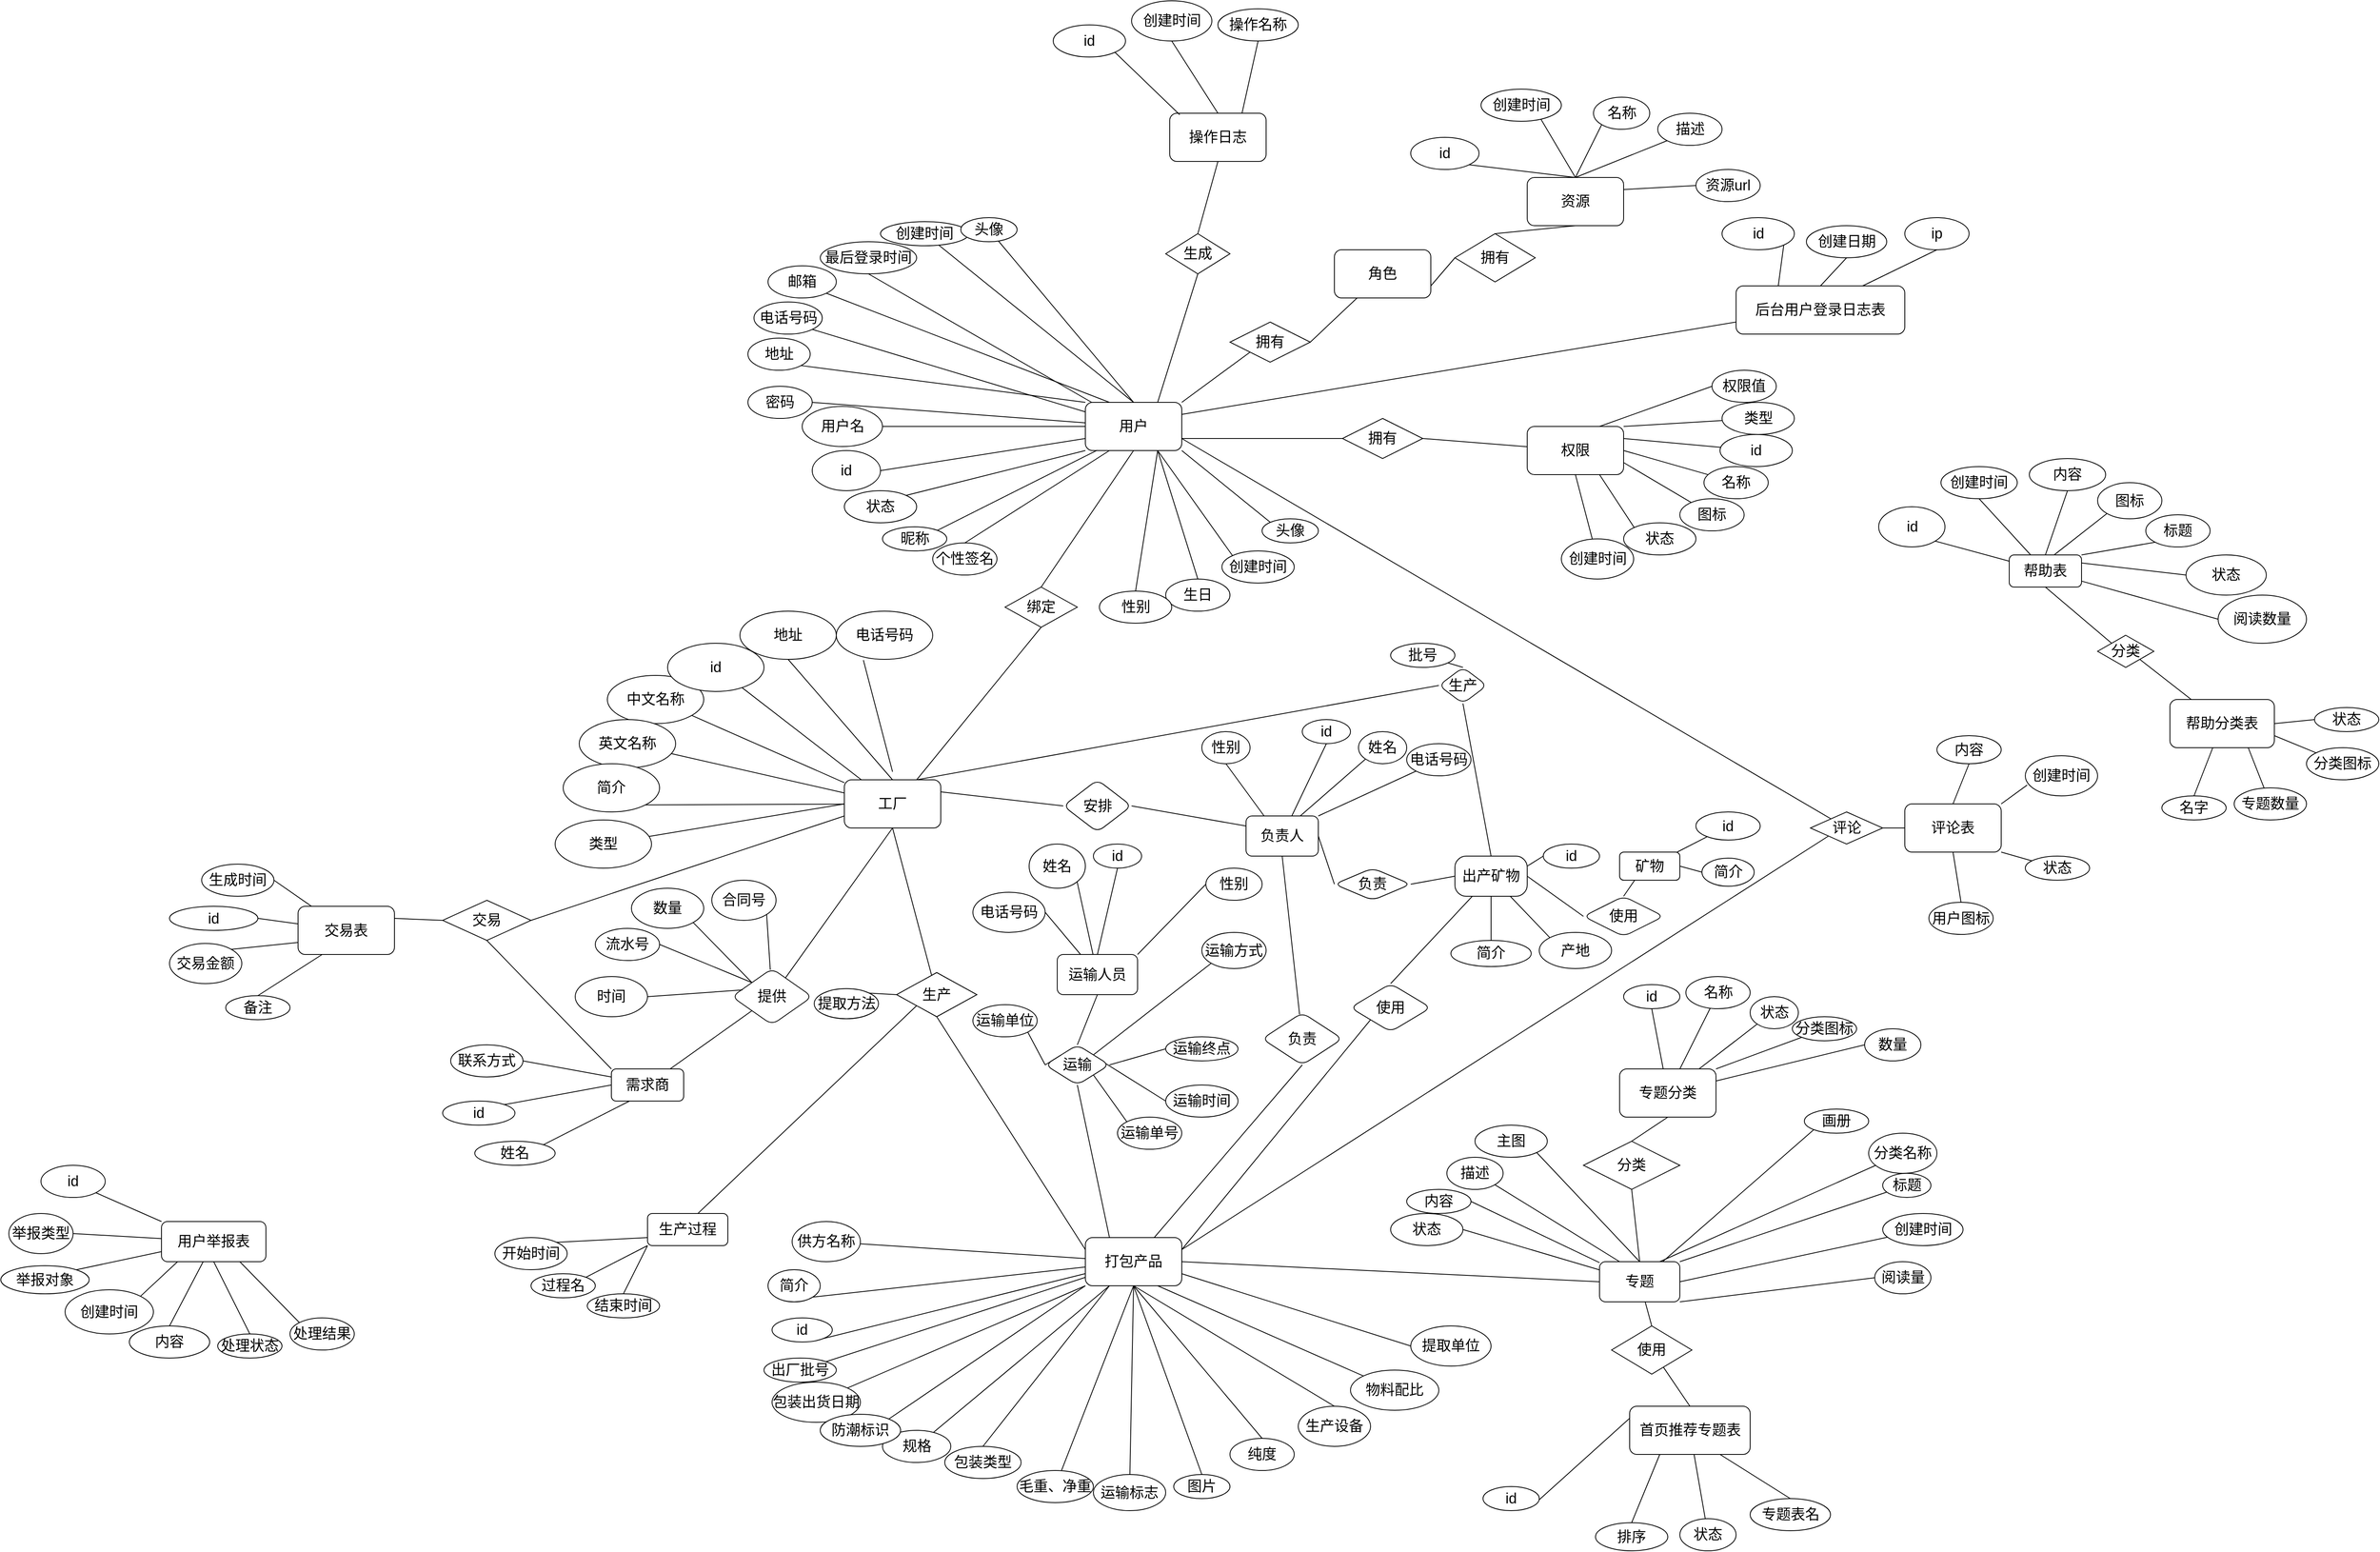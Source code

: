 <mxfile version="16.5.1" type="device"><diagram name="Page-1" id="ad52d381-51e7-2e0d-a935-2d0ddd2fd229"><mxGraphModel dx="3384" dy="2055" grid="1" gridSize="10" guides="1" tooltips="1" connect="1" arrows="1" fold="1" page="0" pageScale="1" pageWidth="1100" pageHeight="850" background="none" math="0" shadow="0"><root><mxCell id="0"/><mxCell id="1" parent="0"/><mxCell id="tvLHyavc6nxqDLxPzf1x-6" value="出厂批号" style="ellipse;whiteSpace=wrap;html=1;fontSize=18;strokeWidth=1;" parent="1" vertex="1"><mxGeometry x="-850" y="800" width="90" height="30" as="geometry"/></mxCell><mxCell id="tvLHyavc6nxqDLxPzf1x-201" style="edgeStyle=none;shape=connector;rounded=0;orthogonalLoop=1;jettySize=auto;html=1;exitX=1;exitY=1;exitDx=0;exitDy=0;labelBackgroundColor=default;fontFamily=Helvetica;fontSize=18;fontColor=default;endArrow=none;strokeColor=default;" parent="1" source="tvLHyavc6nxqDLxPzf1x-8" target="tvLHyavc6nxqDLxPzf1x-196" edge="1"><mxGeometry relative="1" as="geometry"/></mxCell><mxCell id="tvLHyavc6nxqDLxPzf1x-8" value="合同号" style="ellipse;whiteSpace=wrap;html=1;fontSize=18;strokeWidth=1;" parent="1" vertex="1"><mxGeometry x="-915" y="205" width="80" height="50" as="geometry"/></mxCell><mxCell id="tvLHyavc6nxqDLxPzf1x-56" style="edgeStyle=none;shape=connector;rounded=0;orthogonalLoop=1;jettySize=auto;html=1;entryX=1;entryY=1;entryDx=0;entryDy=0;labelBackgroundColor=default;fontFamily=Helvetica;fontSize=18;fontColor=default;endArrow=none;strokeColor=default;" parent="1" source="tvLHyavc6nxqDLxPzf1x-9" target="tvLHyavc6nxqDLxPzf1x-30" edge="1"><mxGeometry relative="1" as="geometry"/></mxCell><mxCell id="tvLHyavc6nxqDLxPzf1x-57" style="edgeStyle=none;shape=connector;rounded=0;orthogonalLoop=1;jettySize=auto;html=1;labelBackgroundColor=default;fontFamily=Helvetica;fontSize=18;fontColor=default;endArrow=none;strokeColor=default;" parent="1" source="tvLHyavc6nxqDLxPzf1x-9" target="tvLHyavc6nxqDLxPzf1x-19" edge="1"><mxGeometry relative="1" as="geometry"/></mxCell><mxCell id="tvLHyavc6nxqDLxPzf1x-58" style="edgeStyle=none;shape=connector;rounded=0;orthogonalLoop=1;jettySize=auto;html=1;labelBackgroundColor=default;fontFamily=Helvetica;fontSize=18;fontColor=default;endArrow=none;strokeColor=default;" parent="1" source="tvLHyavc6nxqDLxPzf1x-9" target="tvLHyavc6nxqDLxPzf1x-16" edge="1"><mxGeometry relative="1" as="geometry"/></mxCell><mxCell id="tvLHyavc6nxqDLxPzf1x-59" style="edgeStyle=none;shape=connector;rounded=0;orthogonalLoop=1;jettySize=auto;html=1;labelBackgroundColor=default;fontFamily=Helvetica;fontSize=18;fontColor=default;endArrow=none;strokeColor=default;" parent="1" source="tvLHyavc6nxqDLxPzf1x-9" target="tvLHyavc6nxqDLxPzf1x-17" edge="1"><mxGeometry relative="1" as="geometry"/></mxCell><mxCell id="tvLHyavc6nxqDLxPzf1x-187" style="edgeStyle=none;shape=connector;rounded=0;orthogonalLoop=1;jettySize=auto;html=1;exitX=0.75;exitY=0;exitDx=0;exitDy=0;entryX=0;entryY=0.5;entryDx=0;entryDy=0;labelBackgroundColor=default;fontFamily=Helvetica;fontSize=18;fontColor=default;endArrow=none;strokeColor=default;" parent="1" source="tvLHyavc6nxqDLxPzf1x-9" target="tvLHyavc6nxqDLxPzf1x-98" edge="1"><mxGeometry relative="1" as="geometry"/></mxCell><mxCell id="tvLHyavc6nxqDLxPzf1x-199" style="edgeStyle=none;shape=connector;rounded=0;orthogonalLoop=1;jettySize=auto;html=1;exitX=0.5;exitY=1;exitDx=0;exitDy=0;labelBackgroundColor=default;fontFamily=Helvetica;fontSize=18;fontColor=default;endArrow=none;strokeColor=default;" parent="1" source="tvLHyavc6nxqDLxPzf1x-9" target="tvLHyavc6nxqDLxPzf1x-196" edge="1"><mxGeometry relative="1" as="geometry"/></mxCell><mxCell id="tvLHyavc6nxqDLxPzf1x-213" style="edgeStyle=none;shape=connector;rounded=0;orthogonalLoop=1;jettySize=auto;html=1;exitX=0.5;exitY=0;exitDx=0;exitDy=0;entryX=0.5;entryY=1;entryDx=0;entryDy=0;labelBackgroundColor=default;fontFamily=Helvetica;fontSize=18;fontColor=default;endArrow=none;strokeColor=default;" parent="1" source="tvLHyavc6nxqDLxPzf1x-9" target="tvLHyavc6nxqDLxPzf1x-212" edge="1"><mxGeometry relative="1" as="geometry"/></mxCell><mxCell id="tvLHyavc6nxqDLxPzf1x-237" style="edgeStyle=none;shape=connector;rounded=0;orthogonalLoop=1;jettySize=auto;html=1;exitX=0.5;exitY=1;exitDx=0;exitDy=0;labelBackgroundColor=default;fontFamily=Helvetica;fontSize=18;fontColor=default;endArrow=none;strokeColor=default;" parent="1" source="tvLHyavc6nxqDLxPzf1x-9" target="tvLHyavc6nxqDLxPzf1x-10" edge="1"><mxGeometry relative="1" as="geometry"/></mxCell><mxCell id="tvLHyavc6nxqDLxPzf1x-238" style="edgeStyle=none;shape=connector;rounded=0;orthogonalLoop=1;jettySize=auto;html=1;exitX=1;exitY=0.25;exitDx=0;exitDy=0;entryX=0;entryY=0.5;entryDx=0;entryDy=0;labelBackgroundColor=default;fontFamily=Helvetica;fontSize=18;fontColor=default;endArrow=none;strokeColor=default;" parent="1" source="tvLHyavc6nxqDLxPzf1x-9" target="tvLHyavc6nxqDLxPzf1x-141" edge="1"><mxGeometry relative="1" as="geometry"/></mxCell><mxCell id="tvLHyavc6nxqDLxPzf1x-269" style="edgeStyle=none;shape=connector;rounded=0;orthogonalLoop=1;jettySize=auto;html=1;entryX=0.281;entryY=1.017;entryDx=0;entryDy=0;entryPerimeter=0;labelBackgroundColor=default;fontFamily=Helvetica;fontSize=18;fontColor=default;endArrow=none;strokeColor=default;" parent="1" target="tvLHyavc6nxqDLxPzf1x-268" edge="1"><mxGeometry relative="1" as="geometry"><mxPoint x="-690" y="70" as="sourcePoint"/></mxGeometry></mxCell><mxCell id="GQjXle8w0AGS4FvWoTMW-5" style="edgeStyle=none;rounded=0;orthogonalLoop=1;jettySize=auto;html=1;exitX=0.75;exitY=0;exitDx=0;exitDy=0;entryX=0.5;entryY=1;entryDx=0;entryDy=0;endArrow=none;endFill=0;fontSize=18;" parent="1" source="tvLHyavc6nxqDLxPzf1x-9" target="GQjXle8w0AGS4FvWoTMW-4" edge="1"><mxGeometry relative="1" as="geometry"/></mxCell><mxCell id="tvLHyavc6nxqDLxPzf1x-9" value="工厂" style="whiteSpace=wrap;html=1;fontSize=18;strokeWidth=1;rounded=1;" parent="1" vertex="1"><mxGeometry x="-750" y="80" width="120" height="60" as="geometry"/></mxCell><mxCell id="tvLHyavc6nxqDLxPzf1x-241" style="edgeStyle=none;shape=connector;rounded=0;orthogonalLoop=1;jettySize=auto;html=1;exitX=0.5;exitY=1;exitDx=0;exitDy=0;entryX=0;entryY=0.25;entryDx=0;entryDy=0;labelBackgroundColor=default;fontFamily=Helvetica;fontSize=18;fontColor=default;endArrow=none;strokeColor=default;" parent="1" source="tvLHyavc6nxqDLxPzf1x-10" target="tvLHyavc6nxqDLxPzf1x-20" edge="1"><mxGeometry relative="1" as="geometry"/></mxCell><mxCell id="GQjXle8w0AGS4FvWoTMW-214" style="edgeStyle=none;rounded=0;orthogonalLoop=1;jettySize=auto;html=1;exitX=0;exitY=1;exitDx=0;exitDy=0;fontSize=18;endArrow=none;endFill=0;entryX=0.613;entryY=0.033;entryDx=0;entryDy=0;entryPerimeter=0;" parent="1" source="tvLHyavc6nxqDLxPzf1x-10" target="GQjXle8w0AGS4FvWoTMW-216" edge="1"><mxGeometry relative="1" as="geometry"><mxPoint x="-1030" y="710" as="targetPoint"/></mxGeometry></mxCell><mxCell id="tvLHyavc6nxqDLxPzf1x-10" value="生产" style="rhombus;whiteSpace=wrap;html=1;fontSize=18;strokeWidth=1;" parent="1" vertex="1"><mxGeometry x="-685" y="320" width="100" height="55" as="geometry"/></mxCell><mxCell id="tvLHyavc6nxqDLxPzf1x-13" value="毛重、净重" style="ellipse;whiteSpace=wrap;html=1;fontSize=18;strokeWidth=1;" parent="1" vertex="1"><mxGeometry x="-535" y="940" width="95" height="40" as="geometry"/></mxCell><mxCell id="GQjXle8w0AGS4FvWoTMW-213" style="edgeStyle=none;rounded=0;orthogonalLoop=1;jettySize=auto;html=1;exitX=1;exitY=0;exitDx=0;exitDy=0;entryX=0;entryY=1;entryDx=0;entryDy=0;fontSize=18;endArrow=none;endFill=0;" parent="1" source="tvLHyavc6nxqDLxPzf1x-14" target="tvLHyavc6nxqDLxPzf1x-20" edge="1"><mxGeometry relative="1" as="geometry"/></mxCell><mxCell id="tvLHyavc6nxqDLxPzf1x-14" value="包装出货日期" style="ellipse;whiteSpace=wrap;html=1;fontSize=18;strokeWidth=1;" parent="1" vertex="1"><mxGeometry x="-840" y="830" width="110" height="50" as="geometry"/></mxCell><mxCell id="tvLHyavc6nxqDLxPzf1x-202" style="edgeStyle=none;shape=connector;rounded=0;orthogonalLoop=1;jettySize=auto;html=1;exitX=1;exitY=1;exitDx=0;exitDy=0;entryX=0;entryY=0;entryDx=0;entryDy=0;labelBackgroundColor=default;fontFamily=Helvetica;fontSize=18;fontColor=default;endArrow=none;strokeColor=default;" parent="1" source="tvLHyavc6nxqDLxPzf1x-15" target="tvLHyavc6nxqDLxPzf1x-196" edge="1"><mxGeometry relative="1" as="geometry"/></mxCell><mxCell id="tvLHyavc6nxqDLxPzf1x-15" value="数量" style="ellipse;whiteSpace=wrap;html=1;fontSize=18;strokeWidth=1;" parent="1" vertex="1"><mxGeometry x="-1015" y="215" width="90" height="50" as="geometry"/></mxCell><mxCell id="tvLHyavc6nxqDLxPzf1x-16" value="中文名称" style="ellipse;whiteSpace=wrap;html=1;fontSize=18;strokeWidth=1;" parent="1" vertex="1"><mxGeometry x="-1045" y="-50" width="120" height="60" as="geometry"/></mxCell><mxCell id="tvLHyavc6nxqDLxPzf1x-17" value="id" style="ellipse;whiteSpace=wrap;html=1;fontSize=18;strokeWidth=1;" parent="1" vertex="1"><mxGeometry x="-970" y="-90" width="120" height="60" as="geometry"/></mxCell><mxCell id="tvLHyavc6nxqDLxPzf1x-19" value="英文名称" style="ellipse;whiteSpace=wrap;html=1;fontSize=18;strokeWidth=1;" parent="1" vertex="1"><mxGeometry x="-1080" y="5" width="120" height="60" as="geometry"/></mxCell><mxCell id="tvLHyavc6nxqDLxPzf1x-63" style="edgeStyle=none;shape=connector;rounded=0;orthogonalLoop=1;jettySize=auto;html=1;labelBackgroundColor=default;fontFamily=Helvetica;fontSize=18;fontColor=default;endArrow=none;strokeColor=default;" parent="1" source="tvLHyavc6nxqDLxPzf1x-20" target="tvLHyavc6nxqDLxPzf1x-34" edge="1"><mxGeometry relative="1" as="geometry"/></mxCell><mxCell id="tvLHyavc6nxqDLxPzf1x-64" style="edgeStyle=none;shape=connector;rounded=0;orthogonalLoop=1;jettySize=auto;html=1;entryX=1;entryY=0;entryDx=0;entryDy=0;labelBackgroundColor=default;fontFamily=Helvetica;fontSize=18;fontColor=default;endArrow=none;strokeColor=default;" parent="1" source="tvLHyavc6nxqDLxPzf1x-20" target="tvLHyavc6nxqDLxPzf1x-28" edge="1"><mxGeometry relative="1" as="geometry"/></mxCell><mxCell id="tvLHyavc6nxqDLxPzf1x-65" style="edgeStyle=none;shape=connector;rounded=0;orthogonalLoop=1;jettySize=auto;html=1;entryX=1;entryY=1;entryDx=0;entryDy=0;labelBackgroundColor=default;fontFamily=Helvetica;fontSize=18;fontColor=default;endArrow=none;strokeColor=default;" parent="1" source="tvLHyavc6nxqDLxPzf1x-20" target="tvLHyavc6nxqDLxPzf1x-35" edge="1"><mxGeometry relative="1" as="geometry"/></mxCell><mxCell id="tvLHyavc6nxqDLxPzf1x-67" style="edgeStyle=none;shape=connector;rounded=0;orthogonalLoop=1;jettySize=auto;html=1;labelBackgroundColor=default;fontFamily=Helvetica;fontSize=18;fontColor=default;endArrow=none;strokeColor=default;" parent="1" source="tvLHyavc6nxqDLxPzf1x-20" target="tvLHyavc6nxqDLxPzf1x-6" edge="1"><mxGeometry relative="1" as="geometry"/></mxCell><mxCell id="tvLHyavc6nxqDLxPzf1x-75" style="edgeStyle=none;shape=connector;rounded=0;orthogonalLoop=1;jettySize=auto;html=1;exitX=0;exitY=1;exitDx=0;exitDy=0;entryX=1;entryY=0;entryDx=0;entryDy=0;labelBackgroundColor=default;fontFamily=Helvetica;fontSize=18;fontColor=default;endArrow=none;strokeColor=default;" parent="1" source="tvLHyavc6nxqDLxPzf1x-20" target="tvLHyavc6nxqDLxPzf1x-39" edge="1"><mxGeometry relative="1" as="geometry"/></mxCell><mxCell id="tvLHyavc6nxqDLxPzf1x-77" style="edgeStyle=none;shape=connector;rounded=0;orthogonalLoop=1;jettySize=auto;html=1;exitX=0.5;exitY=1;exitDx=0;exitDy=0;labelBackgroundColor=default;fontFamily=Helvetica;fontSize=18;fontColor=default;endArrow=none;strokeColor=default;" parent="1" source="tvLHyavc6nxqDLxPzf1x-20" target="tvLHyavc6nxqDLxPzf1x-13" edge="1"><mxGeometry relative="1" as="geometry"/></mxCell><mxCell id="tvLHyavc6nxqDLxPzf1x-80" style="edgeStyle=none;shape=connector;rounded=0;orthogonalLoop=1;jettySize=auto;html=1;exitX=0.25;exitY=1;exitDx=0;exitDy=0;labelBackgroundColor=default;fontFamily=Helvetica;fontSize=18;fontColor=default;endArrow=none;strokeColor=default;" parent="1" source="tvLHyavc6nxqDLxPzf1x-20" target="tvLHyavc6nxqDLxPzf1x-26" edge="1"><mxGeometry relative="1" as="geometry"/></mxCell><mxCell id="tvLHyavc6nxqDLxPzf1x-82" style="edgeStyle=none;shape=connector;rounded=0;orthogonalLoop=1;jettySize=auto;html=1;exitX=0.25;exitY=1;exitDx=0;exitDy=0;entryX=0.5;entryY=0;entryDx=0;entryDy=0;labelBackgroundColor=default;fontFamily=Helvetica;fontSize=18;fontColor=default;endArrow=none;strokeColor=default;" parent="1" source="tvLHyavc6nxqDLxPzf1x-20" target="tvLHyavc6nxqDLxPzf1x-23" edge="1"><mxGeometry relative="1" as="geometry"/></mxCell><mxCell id="tvLHyavc6nxqDLxPzf1x-84" style="edgeStyle=none;shape=connector;rounded=0;orthogonalLoop=1;jettySize=auto;html=1;exitX=0.5;exitY=1;exitDx=0;exitDy=0;labelBackgroundColor=default;fontFamily=Helvetica;fontSize=18;fontColor=default;endArrow=none;strokeColor=default;" parent="1" source="tvLHyavc6nxqDLxPzf1x-20" target="tvLHyavc6nxqDLxPzf1x-42" edge="1"><mxGeometry relative="1" as="geometry"/></mxCell><mxCell id="tvLHyavc6nxqDLxPzf1x-271" style="edgeStyle=none;shape=connector;rounded=0;orthogonalLoop=1;jettySize=auto;html=1;exitX=1;exitY=0.75;exitDx=0;exitDy=0;entryX=0;entryY=0.5;entryDx=0;entryDy=0;labelBackgroundColor=default;fontFamily=Helvetica;fontSize=18;fontColor=default;endArrow=none;strokeColor=default;" parent="1" source="tvLHyavc6nxqDLxPzf1x-20" target="tvLHyavc6nxqDLxPzf1x-265" edge="1"><mxGeometry relative="1" as="geometry"/></mxCell><mxCell id="tvLHyavc6nxqDLxPzf1x-272" style="edgeStyle=none;shape=connector;rounded=0;orthogonalLoop=1;jettySize=auto;html=1;exitX=0.75;exitY=1;exitDx=0;exitDy=0;entryX=0;entryY=0;entryDx=0;entryDy=0;labelBackgroundColor=default;fontFamily=Helvetica;fontSize=18;fontColor=default;endArrow=none;strokeColor=default;" parent="1" source="tvLHyavc6nxqDLxPzf1x-20" target="tvLHyavc6nxqDLxPzf1x-189" edge="1"><mxGeometry relative="1" as="geometry"/></mxCell><mxCell id="GQjXle8w0AGS4FvWoTMW-182" style="edgeStyle=none;rounded=0;orthogonalLoop=1;jettySize=auto;html=1;exitX=1;exitY=0.5;exitDx=0;exitDy=0;entryX=0;entryY=0.5;entryDx=0;entryDy=0;fontSize=18;endArrow=none;endFill=0;" parent="1" source="tvLHyavc6nxqDLxPzf1x-20" target="GQjXle8w0AGS4FvWoTMW-115" edge="1"><mxGeometry relative="1" as="geometry"/></mxCell><mxCell id="GQjXle8w0AGS4FvWoTMW-198" style="edgeStyle=none;rounded=0;orthogonalLoop=1;jettySize=auto;html=1;exitX=1;exitY=0.25;exitDx=0;exitDy=0;entryX=0;entryY=1;entryDx=0;entryDy=0;fontSize=18;endArrow=none;endFill=0;" parent="1" source="tvLHyavc6nxqDLxPzf1x-20" target="GQjXle8w0AGS4FvWoTMW-195" edge="1"><mxGeometry relative="1" as="geometry"><mxPoint x="310" y="327.5" as="targetPoint"/></mxGeometry></mxCell><mxCell id="tvLHyavc6nxqDLxPzf1x-20" value="打包产品" style="whiteSpace=wrap;html=1;fontSize=18;strokeWidth=1;rounded=1;" parent="1" vertex="1"><mxGeometry x="-450" y="650" width="120" height="60" as="geometry"/></mxCell><mxCell id="tvLHyavc6nxqDLxPzf1x-23" value="包装类型" style="ellipse;whiteSpace=wrap;html=1;fontSize=18;strokeWidth=1;" parent="1" vertex="1"><mxGeometry x="-625" y="910" width="95" height="40" as="geometry"/></mxCell><mxCell id="tvLHyavc6nxqDLxPzf1x-26" value="规格" style="ellipse;whiteSpace=wrap;html=1;fontSize=18;strokeWidth=1;" parent="1" vertex="1"><mxGeometry x="-702.5" y="890" width="85" height="40" as="geometry"/></mxCell><mxCell id="tvLHyavc6nxqDLxPzf1x-28" value="简介" style="ellipse;whiteSpace=wrap;html=1;fontSize=18;strokeWidth=1;direction=south;" parent="1" vertex="1"><mxGeometry x="-845" y="690" width="65" height="40" as="geometry"/></mxCell><mxCell id="tvLHyavc6nxqDLxPzf1x-30" value="简介" style="ellipse;whiteSpace=wrap;html=1;fontSize=18;strokeWidth=1;" parent="1" vertex="1"><mxGeometry x="-1100" y="60" width="120" height="60" as="geometry"/></mxCell><mxCell id="tvLHyavc6nxqDLxPzf1x-34" value="供方名称" style="ellipse;whiteSpace=wrap;html=1;fontSize=18;strokeWidth=1;" parent="1" vertex="1"><mxGeometry x="-815" y="630" width="85" height="50" as="geometry"/></mxCell><mxCell id="tvLHyavc6nxqDLxPzf1x-35" value="id" style="ellipse;whiteSpace=wrap;html=1;fontSize=18;strokeWidth=1;" parent="1" vertex="1"><mxGeometry x="-840" y="750" width="75" height="30" as="geometry"/></mxCell><mxCell id="tvLHyavc6nxqDLxPzf1x-39" value="防潮标识" style="ellipse;whiteSpace=wrap;html=1;fontSize=18;strokeWidth=1;" parent="1" vertex="1"><mxGeometry x="-780" y="870" width="100" height="40" as="geometry"/></mxCell><mxCell id="tvLHyavc6nxqDLxPzf1x-42" value="运输标志" style="ellipse;whiteSpace=wrap;html=1;fontSize=18;strokeWidth=1;" parent="1" vertex="1"><mxGeometry x="-440" y="945" width="90" height="45" as="geometry"/></mxCell><mxCell id="tvLHyavc6nxqDLxPzf1x-124" style="edgeStyle=none;shape=connector;rounded=0;orthogonalLoop=1;jettySize=auto;html=1;exitX=1;exitY=0.5;exitDx=0;exitDy=0;entryX=0;entryY=0.5;entryDx=0;entryDy=0;labelBackgroundColor=default;fontFamily=Helvetica;fontSize=18;fontColor=default;endArrow=none;strokeColor=default;" parent="1" source="tvLHyavc6nxqDLxPzf1x-95" target="tvLHyavc6nxqDLxPzf1x-123" edge="1"><mxGeometry relative="1" as="geometry"/></mxCell><mxCell id="tvLHyavc6nxqDLxPzf1x-95" value="出产矿物" style="whiteSpace=wrap;html=1;fontFamily=Helvetica;fontSize=18;fontColor=default;strokeWidth=1;rounded=1;arcSize=28;" parent="1" vertex="1"><mxGeometry x="10" y="175" width="90" height="50" as="geometry"/></mxCell><mxCell id="tvLHyavc6nxqDLxPzf1x-116" style="edgeStyle=none;shape=connector;rounded=0;orthogonalLoop=1;jettySize=auto;html=1;exitX=0.5;exitY=0;exitDx=0;exitDy=0;labelBackgroundColor=default;fontFamily=Helvetica;fontSize=18;fontColor=default;endArrow=none;strokeColor=default;" parent="1" source="tvLHyavc6nxqDLxPzf1x-98" target="tvLHyavc6nxqDLxPzf1x-110" edge="1"><mxGeometry relative="1" as="geometry"/></mxCell><mxCell id="tvLHyavc6nxqDLxPzf1x-154" style="edgeStyle=none;shape=connector;rounded=0;orthogonalLoop=1;jettySize=auto;html=1;exitX=0.5;exitY=1;exitDx=0;exitDy=0;entryX=0.5;entryY=0;entryDx=0;entryDy=0;labelBackgroundColor=default;fontFamily=Helvetica;fontSize=18;fontColor=default;endArrow=none;strokeColor=default;" parent="1" source="tvLHyavc6nxqDLxPzf1x-98" target="tvLHyavc6nxqDLxPzf1x-95" edge="1"><mxGeometry relative="1" as="geometry"/></mxCell><mxCell id="tvLHyavc6nxqDLxPzf1x-98" value="生产" style="rhombus;whiteSpace=wrap;html=1;rounded=1;fontFamily=Helvetica;fontSize=18;fontColor=default;strokeWidth=1;" parent="1" vertex="1"><mxGeometry x="-10" y="-60" width="60" height="45" as="geometry"/></mxCell><mxCell id="tvLHyavc6nxqDLxPzf1x-264" style="edgeStyle=none;shape=connector;rounded=0;orthogonalLoop=1;jettySize=auto;html=1;exitX=0.5;exitY=0;exitDx=0;exitDy=0;labelBackgroundColor=default;fontFamily=Helvetica;fontSize=18;fontColor=default;endArrow=none;strokeColor=default;" parent="1" source="tvLHyavc6nxqDLxPzf1x-99" target="tvLHyavc6nxqDLxPzf1x-95" edge="1"><mxGeometry relative="1" as="geometry"/></mxCell><mxCell id="tvLHyavc6nxqDLxPzf1x-270" style="edgeStyle=none;shape=connector;rounded=0;orthogonalLoop=1;jettySize=auto;html=1;exitX=0;exitY=1;exitDx=0;exitDy=0;entryX=1;entryY=0.25;entryDx=0;entryDy=0;labelBackgroundColor=default;fontFamily=Helvetica;fontSize=18;fontColor=default;endArrow=none;strokeColor=default;" parent="1" source="tvLHyavc6nxqDLxPzf1x-99" target="tvLHyavc6nxqDLxPzf1x-20" edge="1"><mxGeometry relative="1" as="geometry"/></mxCell><mxCell id="tvLHyavc6nxqDLxPzf1x-99" value="使用" style="rhombus;whiteSpace=wrap;html=1;rounded=1;fontFamily=Helvetica;fontSize=18;fontColor=default;strokeWidth=1;" parent="1" vertex="1"><mxGeometry x="-120" y="333.75" width="100" height="60" as="geometry"/></mxCell><mxCell id="tvLHyavc6nxqDLxPzf1x-111" style="edgeStyle=none;shape=connector;rounded=0;orthogonalLoop=1;jettySize=auto;html=1;exitX=0;exitY=0.5;exitDx=0;exitDy=0;entryX=1;entryY=0.25;entryDx=0;entryDy=0;labelBackgroundColor=default;fontFamily=Helvetica;fontSize=18;fontColor=default;endArrow=none;strokeColor=default;" parent="1" source="tvLHyavc6nxqDLxPzf1x-102" target="tvLHyavc6nxqDLxPzf1x-95" edge="1"><mxGeometry relative="1" as="geometry"/></mxCell><mxCell id="tvLHyavc6nxqDLxPzf1x-102" value="id" style="ellipse;whiteSpace=wrap;html=1;rounded=1;fontFamily=Helvetica;fontSize=18;fontColor=default;strokeWidth=1;" parent="1" vertex="1"><mxGeometry x="120" y="160" width="70" height="30" as="geometry"/></mxCell><mxCell id="tvLHyavc6nxqDLxPzf1x-104" style="edgeStyle=none;shape=connector;rounded=0;orthogonalLoop=1;jettySize=auto;html=1;exitX=0.5;exitY=0;exitDx=0;exitDy=0;entryX=0.5;entryY=1;entryDx=0;entryDy=0;labelBackgroundColor=default;fontFamily=Helvetica;fontSize=18;fontColor=default;endArrow=none;strokeColor=default;" parent="1" source="tvLHyavc6nxqDLxPzf1x-103" target="tvLHyavc6nxqDLxPzf1x-20" edge="1"><mxGeometry relative="1" as="geometry"/></mxCell><mxCell id="tvLHyavc6nxqDLxPzf1x-103" value="生产设备" style="ellipse;whiteSpace=wrap;html=1;rounded=1;fontFamily=Helvetica;fontSize=18;fontColor=default;strokeWidth=1;" parent="1" vertex="1"><mxGeometry x="-185" y="860" width="90" height="50" as="geometry"/></mxCell><mxCell id="tvLHyavc6nxqDLxPzf1x-112" style="edgeStyle=none;shape=connector;rounded=0;orthogonalLoop=1;jettySize=auto;html=1;exitX=0;exitY=0;exitDx=0;exitDy=0;labelBackgroundColor=default;fontFamily=Helvetica;fontSize=18;fontColor=default;endArrow=none;strokeColor=default;" parent="1" source="tvLHyavc6nxqDLxPzf1x-109" target="tvLHyavc6nxqDLxPzf1x-95" edge="1"><mxGeometry relative="1" as="geometry"/></mxCell><mxCell id="tvLHyavc6nxqDLxPzf1x-109" value="产地" style="ellipse;whiteSpace=wrap;html=1;rounded=1;fontFamily=Helvetica;fontSize=18;fontColor=default;strokeWidth=1;" parent="1" vertex="1"><mxGeometry x="115" y="270" width="90" height="45" as="geometry"/></mxCell><mxCell id="tvLHyavc6nxqDLxPzf1x-110" value="批号" style="ellipse;whiteSpace=wrap;html=1;rounded=1;fontFamily=Helvetica;fontSize=18;fontColor=default;strokeWidth=1;" parent="1" vertex="1"><mxGeometry x="-70" y="-90" width="80" height="30" as="geometry"/></mxCell><mxCell id="tvLHyavc6nxqDLxPzf1x-114" style="edgeStyle=none;shape=connector;rounded=0;orthogonalLoop=1;jettySize=auto;html=1;exitX=0.5;exitY=0;exitDx=0;exitDy=0;entryX=0.5;entryY=1;entryDx=0;entryDy=0;labelBackgroundColor=default;fontFamily=Helvetica;fontSize=18;fontColor=default;endArrow=none;strokeColor=default;" parent="1" source="tvLHyavc6nxqDLxPzf1x-113" target="tvLHyavc6nxqDLxPzf1x-95" edge="1"><mxGeometry relative="1" as="geometry"/></mxCell><mxCell id="tvLHyavc6nxqDLxPzf1x-113" value="简介" style="ellipse;whiteSpace=wrap;html=1;rounded=1;fontFamily=Helvetica;fontSize=18;fontColor=default;strokeWidth=1;" parent="1" vertex="1"><mxGeometry x="5" y="280" width="100" height="32.5" as="geometry"/></mxCell><mxCell id="tvLHyavc6nxqDLxPzf1x-126" style="edgeStyle=none;shape=connector;rounded=0;orthogonalLoop=1;jettySize=auto;html=1;exitX=1;exitY=0.5;exitDx=0;exitDy=0;entryX=0;entryY=0.5;entryDx=0;entryDy=0;labelBackgroundColor=default;fontFamily=Helvetica;fontSize=18;fontColor=default;endArrow=none;strokeColor=default;" parent="1" source="tvLHyavc6nxqDLxPzf1x-120" target="tvLHyavc6nxqDLxPzf1x-121" edge="1"><mxGeometry relative="1" as="geometry"/></mxCell><mxCell id="tvLHyavc6nxqDLxPzf1x-130" value="" style="edgeStyle=none;shape=connector;rounded=0;orthogonalLoop=1;jettySize=auto;html=1;labelBackgroundColor=default;fontFamily=Helvetica;fontSize=18;fontColor=default;endArrow=none;strokeColor=default;" parent="1" source="tvLHyavc6nxqDLxPzf1x-120" target="tvLHyavc6nxqDLxPzf1x-129" edge="1"><mxGeometry relative="1" as="geometry"/></mxCell><mxCell id="GQjXle8w0AGS4FvWoTMW-193" style="edgeStyle=none;rounded=0;orthogonalLoop=1;jettySize=auto;html=1;exitX=0.25;exitY=1;exitDx=0;exitDy=0;entryX=0.5;entryY=0;entryDx=0;entryDy=0;fontSize=18;endArrow=none;endFill=0;" parent="1" source="tvLHyavc6nxqDLxPzf1x-120" target="tvLHyavc6nxqDLxPzf1x-123" edge="1"><mxGeometry relative="1" as="geometry"/></mxCell><mxCell id="tvLHyavc6nxqDLxPzf1x-120" value="矿物" style="whiteSpace=wrap;html=1;rounded=1;fontFamily=Helvetica;fontSize=18;fontColor=default;strokeWidth=1;" parent="1" vertex="1"><mxGeometry x="215" y="170" width="75" height="35" as="geometry"/></mxCell><mxCell id="tvLHyavc6nxqDLxPzf1x-121" value="简介" style="ellipse;whiteSpace=wrap;html=1;rounded=1;fontFamily=Helvetica;fontSize=18;fontColor=default;strokeWidth=1;" parent="1" vertex="1"><mxGeometry x="317.5" y="177.5" width="65" height="35" as="geometry"/></mxCell><mxCell id="tvLHyavc6nxqDLxPzf1x-123" value="使用" style="rhombus;whiteSpace=wrap;html=1;rounded=1;fontFamily=Helvetica;fontSize=18;fontColor=default;strokeWidth=1;" parent="1" vertex="1"><mxGeometry x="170" y="225" width="100" height="50" as="geometry"/></mxCell><mxCell id="tvLHyavc6nxqDLxPzf1x-129" value="id" style="ellipse;whiteSpace=wrap;html=1;fontSize=18;rounded=1;strokeWidth=1;" parent="1" vertex="1"><mxGeometry x="310" y="120" width="80" height="35" as="geometry"/></mxCell><mxCell id="tvLHyavc6nxqDLxPzf1x-132" style="edgeStyle=none;shape=connector;rounded=0;orthogonalLoop=1;jettySize=auto;html=1;exitX=0.5;exitY=0;exitDx=0;exitDy=0;entryX=0.5;entryY=1;entryDx=0;entryDy=0;labelBackgroundColor=default;fontFamily=Helvetica;fontSize=18;fontColor=default;endArrow=none;strokeColor=default;" parent="1" source="tvLHyavc6nxqDLxPzf1x-131" target="tvLHyavc6nxqDLxPzf1x-20" edge="1"><mxGeometry relative="1" as="geometry"/></mxCell><mxCell id="tvLHyavc6nxqDLxPzf1x-131" value="纯度" style="ellipse;whiteSpace=wrap;html=1;rounded=1;fontFamily=Helvetica;fontSize=18;fontColor=default;strokeWidth=1;" parent="1" vertex="1"><mxGeometry x="-270" y="900" width="80" height="40" as="geometry"/></mxCell><mxCell id="tvLHyavc6nxqDLxPzf1x-168" style="edgeStyle=none;shape=connector;rounded=0;orthogonalLoop=1;jettySize=auto;html=1;exitX=1;exitY=0.5;exitDx=0;exitDy=0;labelBackgroundColor=default;fontFamily=Helvetica;fontSize=18;fontColor=default;endArrow=none;strokeColor=default;" parent="1" source="tvLHyavc6nxqDLxPzf1x-136" target="tvLHyavc6nxqDLxPzf1x-159" edge="1"><mxGeometry relative="1" as="geometry"/></mxCell><mxCell id="tvLHyavc6nxqDLxPzf1x-136" value="电话号码" style="ellipse;whiteSpace=wrap;html=1;rounded=1;fontFamily=Helvetica;fontSize=18;fontColor=default;strokeWidth=1;" parent="1" vertex="1"><mxGeometry x="-590" y="220" width="90" height="50" as="geometry"/></mxCell><mxCell id="tvLHyavc6nxqDLxPzf1x-239" style="edgeStyle=none;shape=connector;rounded=0;orthogonalLoop=1;jettySize=auto;html=1;exitX=1;exitY=0.5;exitDx=0;exitDy=0;entryX=0;entryY=0.25;entryDx=0;entryDy=0;labelBackgroundColor=default;fontFamily=Helvetica;fontSize=18;fontColor=default;endArrow=none;strokeColor=default;" parent="1" source="tvLHyavc6nxqDLxPzf1x-141" target="tvLHyavc6nxqDLxPzf1x-216" edge="1"><mxGeometry relative="1" as="geometry"/></mxCell><mxCell id="tvLHyavc6nxqDLxPzf1x-141" value="安排" style="rhombus;whiteSpace=wrap;html=1;rounded=1;fontFamily=Helvetica;fontSize=18;fontColor=default;strokeWidth=1;" parent="1" vertex="1"><mxGeometry x="-477.5" y="80" width="85" height="65" as="geometry"/></mxCell><mxCell id="tvLHyavc6nxqDLxPzf1x-142" style="edgeStyle=none;shape=connector;rounded=0;orthogonalLoop=1;jettySize=auto;html=1;exitX=1;exitY=1;exitDx=0;exitDy=0;labelBackgroundColor=default;fontFamily=Helvetica;fontSize=18;fontColor=default;endArrow=none;strokeColor=default;" parent="1" source="tvLHyavc6nxqDLxPzf1x-141" target="tvLHyavc6nxqDLxPzf1x-141" edge="1"><mxGeometry relative="1" as="geometry"/></mxCell><mxCell id="tvLHyavc6nxqDLxPzf1x-169" style="edgeStyle=none;shape=connector;rounded=0;orthogonalLoop=1;jettySize=auto;html=1;exitX=1;exitY=1;exitDx=0;exitDy=0;labelBackgroundColor=default;fontFamily=Helvetica;fontSize=18;fontColor=default;endArrow=none;strokeColor=default;" parent="1" source="tvLHyavc6nxqDLxPzf1x-145" target="tvLHyavc6nxqDLxPzf1x-159" edge="1"><mxGeometry relative="1" as="geometry"/></mxCell><mxCell id="tvLHyavc6nxqDLxPzf1x-145" value="姓名" style="ellipse;whiteSpace=wrap;html=1;rounded=1;fontFamily=Helvetica;fontSize=18;fontColor=default;strokeWidth=1;" parent="1" vertex="1"><mxGeometry x="-520" y="160" width="70" height="55" as="geometry"/></mxCell><mxCell id="tvLHyavc6nxqDLxPzf1x-147" value="id" style="ellipse;whiteSpace=wrap;html=1;rounded=1;fontFamily=Helvetica;fontSize=18;fontColor=default;strokeWidth=1;" parent="1" vertex="1"><mxGeometry x="-440" y="160" width="60" height="30" as="geometry"/></mxCell><mxCell id="tvLHyavc6nxqDLxPzf1x-249" style="edgeStyle=none;shape=connector;rounded=0;orthogonalLoop=1;jettySize=auto;html=1;exitX=1;exitY=0;exitDx=0;exitDy=0;entryX=0;entryY=0.5;entryDx=0;entryDy=0;labelBackgroundColor=default;fontFamily=Helvetica;fontSize=18;fontColor=default;endArrow=none;strokeColor=default;" parent="1" source="tvLHyavc6nxqDLxPzf1x-157" target="tvLHyavc6nxqDLxPzf1x-10" edge="1"><mxGeometry relative="1" as="geometry"/></mxCell><mxCell id="tvLHyavc6nxqDLxPzf1x-157" value="提取方法" style="ellipse;whiteSpace=wrap;html=1;rounded=1;fontFamily=Helvetica;fontSize=18;fontColor=default;strokeWidth=1;" parent="1" vertex="1"><mxGeometry x="-787.5" y="340" width="80" height="37.5" as="geometry"/></mxCell><mxCell id="tvLHyavc6nxqDLxPzf1x-188" style="edgeStyle=none;shape=connector;rounded=0;orthogonalLoop=1;jettySize=auto;html=1;exitX=0.5;exitY=0;exitDx=0;exitDy=0;entryX=0.5;entryY=1;entryDx=0;entryDy=0;labelBackgroundColor=default;fontFamily=Helvetica;fontSize=18;fontColor=default;endArrow=none;strokeColor=default;" parent="1" source="tvLHyavc6nxqDLxPzf1x-159" target="tvLHyavc6nxqDLxPzf1x-147" edge="1"><mxGeometry relative="1" as="geometry"/></mxCell><mxCell id="tvLHyavc6nxqDLxPzf1x-215" style="edgeStyle=none;shape=connector;rounded=0;orthogonalLoop=1;jettySize=auto;html=1;exitX=1;exitY=0;exitDx=0;exitDy=0;entryX=0;entryY=0.5;entryDx=0;entryDy=0;labelBackgroundColor=default;fontFamily=Helvetica;fontSize=18;fontColor=default;endArrow=none;strokeColor=default;" parent="1" source="tvLHyavc6nxqDLxPzf1x-159" target="tvLHyavc6nxqDLxPzf1x-214" edge="1"><mxGeometry relative="1" as="geometry"/></mxCell><mxCell id="tvLHyavc6nxqDLxPzf1x-258" style="edgeStyle=none;shape=connector;rounded=0;orthogonalLoop=1;jettySize=auto;html=1;exitX=0.5;exitY=1;exitDx=0;exitDy=0;entryX=0.5;entryY=0;entryDx=0;entryDy=0;labelBackgroundColor=default;fontFamily=Helvetica;fontSize=18;fontColor=default;endArrow=none;strokeColor=default;" parent="1" source="tvLHyavc6nxqDLxPzf1x-159" target="tvLHyavc6nxqDLxPzf1x-236" edge="1"><mxGeometry relative="1" as="geometry"/></mxCell><mxCell id="tvLHyavc6nxqDLxPzf1x-159" value="运输人员" style="whiteSpace=wrap;html=1;rounded=1;fontFamily=Helvetica;fontSize=18;fontColor=default;strokeWidth=1;" parent="1" vertex="1"><mxGeometry x="-485" y="297.5" width="100" height="50" as="geometry"/></mxCell><mxCell id="tvLHyavc6nxqDLxPzf1x-204" style="edgeStyle=none;shape=connector;rounded=0;orthogonalLoop=1;jettySize=auto;html=1;entryX=0;entryY=0.5;entryDx=0;entryDy=0;labelBackgroundColor=default;fontFamily=Helvetica;fontSize=18;fontColor=default;endArrow=none;strokeColor=default;" parent="1" source="tvLHyavc6nxqDLxPzf1x-172" target="tvLHyavc6nxqDLxPzf1x-9" edge="1"><mxGeometry relative="1" as="geometry"/></mxCell><mxCell id="tvLHyavc6nxqDLxPzf1x-172" value="类型" style="ellipse;whiteSpace=wrap;html=1;rounded=1;fontFamily=Helvetica;fontSize=18;fontColor=default;strokeWidth=1;" parent="1" vertex="1"><mxGeometry x="-1110" y="130" width="120" height="60" as="geometry"/></mxCell><mxCell id="tvLHyavc6nxqDLxPzf1x-180" style="edgeStyle=none;shape=connector;rounded=0;orthogonalLoop=1;jettySize=auto;html=1;exitX=0.5;exitY=1;exitDx=0;exitDy=0;labelBackgroundColor=default;fontFamily=Helvetica;fontSize=18;fontColor=default;endArrow=none;strokeColor=default;" parent="1" source="tvLHyavc6nxqDLxPzf1x-178" target="tvLHyavc6nxqDLxPzf1x-20" edge="1"><mxGeometry relative="1" as="geometry"/></mxCell><mxCell id="tvLHyavc6nxqDLxPzf1x-178" value="负责" style="rhombus;whiteSpace=wrap;html=1;rounded=1;fontFamily=Helvetica;fontSize=18;fontColor=default;strokeWidth=1;" parent="1" vertex="1"><mxGeometry x="-230" y="370" width="100" height="65" as="geometry"/></mxCell><mxCell id="tvLHyavc6nxqDLxPzf1x-186" style="edgeStyle=none;shape=connector;rounded=0;orthogonalLoop=1;jettySize=auto;html=1;exitX=1;exitY=0.5;exitDx=0;exitDy=0;entryX=0;entryY=0.5;entryDx=0;entryDy=0;labelBackgroundColor=default;fontFamily=Helvetica;fontSize=18;fontColor=default;endArrow=none;strokeColor=default;" parent="1" source="tvLHyavc6nxqDLxPzf1x-182" target="tvLHyavc6nxqDLxPzf1x-95" edge="1"><mxGeometry relative="1" as="geometry"/></mxCell><mxCell id="tvLHyavc6nxqDLxPzf1x-182" value="负责" style="rhombus;whiteSpace=wrap;html=1;rounded=1;fontFamily=Helvetica;fontSize=18;fontColor=default;strokeWidth=1;" parent="1" vertex="1"><mxGeometry x="-140" y="190" width="95" height="40" as="geometry"/></mxCell><mxCell id="tvLHyavc6nxqDLxPzf1x-189" value="物料配比" style="ellipse;whiteSpace=wrap;html=1;rounded=1;fontFamily=Helvetica;fontSize=18;fontColor=default;strokeWidth=1;" parent="1" vertex="1"><mxGeometry x="-120" y="815" width="110" height="50" as="geometry"/></mxCell><mxCell id="tvLHyavc6nxqDLxPzf1x-203" style="edgeStyle=none;shape=connector;rounded=0;orthogonalLoop=1;jettySize=auto;html=1;exitX=1;exitY=0.5;exitDx=0;exitDy=0;entryX=0;entryY=0;entryDx=0;entryDy=0;labelBackgroundColor=default;fontFamily=Helvetica;fontSize=18;fontColor=default;endArrow=none;strokeColor=default;" parent="1" source="tvLHyavc6nxqDLxPzf1x-192" target="tvLHyavc6nxqDLxPzf1x-196" edge="1"><mxGeometry relative="1" as="geometry"/></mxCell><mxCell id="tvLHyavc6nxqDLxPzf1x-192" value="流水号" style="ellipse;whiteSpace=wrap;html=1;rounded=1;fontFamily=Helvetica;fontSize=18;fontColor=default;strokeWidth=1;" parent="1" vertex="1"><mxGeometry x="-1060" y="265" width="80" height="40" as="geometry"/></mxCell><mxCell id="tvLHyavc6nxqDLxPzf1x-234" style="edgeStyle=none;shape=connector;rounded=0;orthogonalLoop=1;jettySize=auto;html=1;exitX=0;exitY=0.25;exitDx=0;exitDy=0;entryX=1;entryY=0.5;entryDx=0;entryDy=0;labelBackgroundColor=default;fontFamily=Helvetica;fontSize=18;fontColor=default;endArrow=none;strokeColor=default;" parent="1" source="tvLHyavc6nxqDLxPzf1x-195" target="tvLHyavc6nxqDLxPzf1x-207" edge="1"><mxGeometry relative="1" as="geometry"/></mxCell><mxCell id="GQjXle8w0AGS4FvWoTMW-204" style="edgeStyle=none;rounded=0;orthogonalLoop=1;jettySize=auto;html=1;exitX=0;exitY=0;exitDx=0;exitDy=0;entryX=0.5;entryY=1;entryDx=0;entryDy=0;fontSize=18;endArrow=none;endFill=0;" parent="1" source="tvLHyavc6nxqDLxPzf1x-195" target="GQjXle8w0AGS4FvWoTMW-203" edge="1"><mxGeometry relative="1" as="geometry"/></mxCell><mxCell id="tvLHyavc6nxqDLxPzf1x-195" value="需求商" style="whiteSpace=wrap;html=1;rounded=1;fontFamily=Helvetica;fontSize=18;fontColor=default;strokeWidth=1;" parent="1" vertex="1"><mxGeometry x="-1040" y="440" width="90" height="40" as="geometry"/></mxCell><mxCell id="tvLHyavc6nxqDLxPzf1x-200" style="edgeStyle=none;shape=connector;rounded=0;orthogonalLoop=1;jettySize=auto;html=1;exitX=0;exitY=1;exitDx=0;exitDy=0;labelBackgroundColor=default;fontFamily=Helvetica;fontSize=18;fontColor=default;endArrow=none;strokeColor=default;" parent="1" source="tvLHyavc6nxqDLxPzf1x-196" target="tvLHyavc6nxqDLxPzf1x-195" edge="1"><mxGeometry relative="1" as="geometry"/></mxCell><mxCell id="tvLHyavc6nxqDLxPzf1x-196" value="提供" style="rhombus;whiteSpace=wrap;html=1;rounded=1;fontFamily=Helvetica;fontSize=18;fontColor=default;strokeWidth=1;" parent="1" vertex="1"><mxGeometry x="-890" y="315" width="100" height="70" as="geometry"/></mxCell><mxCell id="tvLHyavc6nxqDLxPzf1x-206" style="edgeStyle=none;shape=connector;rounded=0;orthogonalLoop=1;jettySize=auto;html=1;exitX=1;exitY=0.5;exitDx=0;exitDy=0;entryX=0.133;entryY=0.381;entryDx=0;entryDy=0;entryPerimeter=0;labelBackgroundColor=default;fontFamily=Helvetica;fontSize=18;fontColor=default;endArrow=none;strokeColor=default;" parent="1" source="tvLHyavc6nxqDLxPzf1x-205" target="tvLHyavc6nxqDLxPzf1x-196" edge="1"><mxGeometry relative="1" as="geometry"/></mxCell><mxCell id="tvLHyavc6nxqDLxPzf1x-205" value="时间" style="ellipse;whiteSpace=wrap;html=1;rounded=1;fontFamily=Helvetica;fontSize=18;fontColor=default;strokeWidth=1;" parent="1" vertex="1"><mxGeometry x="-1085" y="325" width="90" height="50" as="geometry"/></mxCell><mxCell id="tvLHyavc6nxqDLxPzf1x-207" value="联系方式" style="ellipse;whiteSpace=wrap;html=1;rounded=1;fontFamily=Helvetica;fontSize=18;fontColor=default;strokeWidth=1;" parent="1" vertex="1"><mxGeometry x="-1240" y="410" width="90" height="40" as="geometry"/></mxCell><mxCell id="tvLHyavc6nxqDLxPzf1x-233" style="edgeStyle=none;shape=connector;rounded=0;orthogonalLoop=1;jettySize=auto;html=1;exitX=1;exitY=0;exitDx=0;exitDy=0;entryX=0;entryY=0.5;entryDx=0;entryDy=0;labelBackgroundColor=default;fontFamily=Helvetica;fontSize=18;fontColor=default;endArrow=none;strokeColor=default;" parent="1" source="tvLHyavc6nxqDLxPzf1x-208" target="tvLHyavc6nxqDLxPzf1x-195" edge="1"><mxGeometry relative="1" as="geometry"/></mxCell><mxCell id="tvLHyavc6nxqDLxPzf1x-208" value="id" style="ellipse;whiteSpace=wrap;html=1;rounded=1;fontFamily=Helvetica;fontSize=18;fontColor=default;strokeWidth=1;" parent="1" vertex="1"><mxGeometry x="-1250" y="480" width="90" height="30" as="geometry"/></mxCell><mxCell id="tvLHyavc6nxqDLxPzf1x-235" style="edgeStyle=none;shape=connector;rounded=0;orthogonalLoop=1;jettySize=auto;html=1;exitX=1;exitY=0;exitDx=0;exitDy=0;entryX=0.25;entryY=1;entryDx=0;entryDy=0;labelBackgroundColor=default;fontFamily=Helvetica;fontSize=18;fontColor=default;endArrow=none;strokeColor=default;" parent="1" source="tvLHyavc6nxqDLxPzf1x-211" target="tvLHyavc6nxqDLxPzf1x-195" edge="1"><mxGeometry relative="1" as="geometry"/></mxCell><mxCell id="tvLHyavc6nxqDLxPzf1x-211" value="姓名" style="ellipse;whiteSpace=wrap;html=1;rounded=1;fontFamily=Helvetica;fontSize=18;fontColor=default;strokeWidth=1;" parent="1" vertex="1"><mxGeometry x="-1210" y="530" width="100" height="30" as="geometry"/></mxCell><mxCell id="tvLHyavc6nxqDLxPzf1x-212" value="地址" style="ellipse;whiteSpace=wrap;html=1;rounded=1;fontFamily=Helvetica;fontSize=18;fontColor=default;strokeWidth=1;" parent="1" vertex="1"><mxGeometry x="-880" y="-130" width="120" height="60" as="geometry"/></mxCell><mxCell id="tvLHyavc6nxqDLxPzf1x-214" value="性别" style="ellipse;whiteSpace=wrap;html=1;rounded=1;fontFamily=Helvetica;fontSize=18;fontColor=default;strokeWidth=1;" parent="1" vertex="1"><mxGeometry x="-300" y="190" width="70" height="40" as="geometry"/></mxCell><mxCell id="tvLHyavc6nxqDLxPzf1x-231" style="edgeStyle=none;shape=connector;rounded=0;orthogonalLoop=1;jettySize=auto;html=1;exitX=1;exitY=0;exitDx=0;exitDy=0;entryX=0;entryY=1;entryDx=0;entryDy=0;labelBackgroundColor=default;fontFamily=Helvetica;fontSize=18;fontColor=default;endArrow=none;strokeColor=default;" parent="1" source="tvLHyavc6nxqDLxPzf1x-216" target="tvLHyavc6nxqDLxPzf1x-230" edge="1"><mxGeometry relative="1" as="geometry"/></mxCell><mxCell id="tvLHyavc6nxqDLxPzf1x-232" style="edgeStyle=none;shape=connector;rounded=0;orthogonalLoop=1;jettySize=auto;html=1;exitX=0.75;exitY=0;exitDx=0;exitDy=0;entryX=1;entryY=1;entryDx=0;entryDy=0;labelBackgroundColor=default;fontFamily=Helvetica;fontSize=18;fontColor=default;endArrow=none;strokeColor=default;" parent="1" source="tvLHyavc6nxqDLxPzf1x-216" target="tvLHyavc6nxqDLxPzf1x-225" edge="1"><mxGeometry relative="1" as="geometry"/></mxCell><mxCell id="tvLHyavc6nxqDLxPzf1x-245" style="edgeStyle=none;shape=connector;rounded=0;orthogonalLoop=1;jettySize=auto;html=1;exitX=0.5;exitY=1;exitDx=0;exitDy=0;labelBackgroundColor=default;fontFamily=Helvetica;fontSize=18;fontColor=default;endArrow=none;strokeColor=default;" parent="1" source="tvLHyavc6nxqDLxPzf1x-216" target="tvLHyavc6nxqDLxPzf1x-178" edge="1"><mxGeometry relative="1" as="geometry"/></mxCell><mxCell id="tvLHyavc6nxqDLxPzf1x-246" style="edgeStyle=none;shape=connector;rounded=0;orthogonalLoop=1;jettySize=auto;html=1;exitX=1;exitY=0.5;exitDx=0;exitDy=0;entryX=0;entryY=0.5;entryDx=0;entryDy=0;labelBackgroundColor=default;fontFamily=Helvetica;fontSize=18;fontColor=default;endArrow=none;strokeColor=default;" parent="1" source="tvLHyavc6nxqDLxPzf1x-216" target="tvLHyavc6nxqDLxPzf1x-182" edge="1"><mxGeometry relative="1" as="geometry"/></mxCell><mxCell id="tvLHyavc6nxqDLxPzf1x-216" value="负责人" style="whiteSpace=wrap;html=1;rounded=1;fontFamily=Helvetica;fontSize=18;fontColor=default;strokeWidth=1;" parent="1" vertex="1"><mxGeometry x="-250" y="125" width="90" height="50" as="geometry"/></mxCell><mxCell id="tvLHyavc6nxqDLxPzf1x-227" style="edgeStyle=none;shape=connector;rounded=0;orthogonalLoop=1;jettySize=auto;html=1;exitX=0.5;exitY=1;exitDx=0;exitDy=0;entryX=0.25;entryY=0;entryDx=0;entryDy=0;labelBackgroundColor=default;fontFamily=Helvetica;fontSize=18;fontColor=default;endArrow=none;strokeColor=default;" parent="1" source="tvLHyavc6nxqDLxPzf1x-220" target="tvLHyavc6nxqDLxPzf1x-216" edge="1"><mxGeometry relative="1" as="geometry"/></mxCell><mxCell id="tvLHyavc6nxqDLxPzf1x-220" value="性别" style="ellipse;whiteSpace=wrap;html=1;rounded=1;fontFamily=Helvetica;fontSize=18;fontColor=default;strokeWidth=1;" parent="1" vertex="1"><mxGeometry x="-305" y="20" width="60" height="40" as="geometry"/></mxCell><mxCell id="tvLHyavc6nxqDLxPzf1x-228" style="edgeStyle=none;shape=connector;rounded=0;orthogonalLoop=1;jettySize=auto;html=1;exitX=0.5;exitY=1;exitDx=0;exitDy=0;labelBackgroundColor=default;fontFamily=Helvetica;fontSize=18;fontColor=default;endArrow=none;strokeColor=default;" parent="1" source="tvLHyavc6nxqDLxPzf1x-224" target="tvLHyavc6nxqDLxPzf1x-216" edge="1"><mxGeometry relative="1" as="geometry"/></mxCell><mxCell id="tvLHyavc6nxqDLxPzf1x-224" value="id" style="ellipse;whiteSpace=wrap;html=1;rounded=1;fontFamily=Helvetica;fontSize=18;fontColor=default;strokeWidth=1;" parent="1" vertex="1"><mxGeometry x="-180" y="5" width="60" height="30" as="geometry"/></mxCell><mxCell id="tvLHyavc6nxqDLxPzf1x-225" value="姓名" style="ellipse;whiteSpace=wrap;html=1;rounded=1;fontFamily=Helvetica;fontSize=18;fontColor=default;strokeWidth=1;direction=south;" parent="1" vertex="1"><mxGeometry x="-110" y="20" width="60" height="40" as="geometry"/></mxCell><mxCell id="tvLHyavc6nxqDLxPzf1x-230" value="电话号码" style="ellipse;whiteSpace=wrap;html=1;rounded=1;fontFamily=Helvetica;fontSize=18;fontColor=default;strokeWidth=1;" parent="1" vertex="1"><mxGeometry x="-50" y="35" width="80" height="40" as="geometry"/></mxCell><mxCell id="tvLHyavc6nxqDLxPzf1x-248" style="edgeStyle=none;shape=connector;rounded=0;orthogonalLoop=1;jettySize=auto;html=1;exitX=1;exitY=0;exitDx=0;exitDy=0;entryX=0;entryY=1;entryDx=0;entryDy=0;labelBackgroundColor=default;fontFamily=Helvetica;fontSize=18;fontColor=default;endArrow=none;strokeColor=default;" parent="1" source="tvLHyavc6nxqDLxPzf1x-236" target="tvLHyavc6nxqDLxPzf1x-247" edge="1"><mxGeometry relative="1" as="geometry"/></mxCell><mxCell id="tvLHyavc6nxqDLxPzf1x-251" style="edgeStyle=none;shape=connector;rounded=0;orthogonalLoop=1;jettySize=auto;html=1;exitX=1;exitY=0.5;exitDx=0;exitDy=0;entryX=0;entryY=0.5;entryDx=0;entryDy=0;labelBackgroundColor=default;fontFamily=Helvetica;fontSize=18;fontColor=default;endArrow=none;strokeColor=default;" parent="1" source="tvLHyavc6nxqDLxPzf1x-236" target="tvLHyavc6nxqDLxPzf1x-250" edge="1"><mxGeometry relative="1" as="geometry"/></mxCell><mxCell id="tvLHyavc6nxqDLxPzf1x-259" style="edgeStyle=none;shape=connector;rounded=0;orthogonalLoop=1;jettySize=auto;html=1;exitX=0.5;exitY=1;exitDx=0;exitDy=0;entryX=0.25;entryY=0;entryDx=0;entryDy=0;labelBackgroundColor=default;fontFamily=Helvetica;fontSize=18;fontColor=default;endArrow=none;strokeColor=default;" parent="1" source="tvLHyavc6nxqDLxPzf1x-236" target="tvLHyavc6nxqDLxPzf1x-20" edge="1"><mxGeometry relative="1" as="geometry"/></mxCell><mxCell id="tvLHyavc6nxqDLxPzf1x-260" style="edgeStyle=none;shape=connector;rounded=0;orthogonalLoop=1;jettySize=auto;html=1;exitX=1;exitY=1;exitDx=0;exitDy=0;entryX=0;entryY=0;entryDx=0;entryDy=0;labelBackgroundColor=default;fontFamily=Helvetica;fontSize=18;fontColor=default;endArrow=none;strokeColor=default;" parent="1" source="tvLHyavc6nxqDLxPzf1x-236" target="tvLHyavc6nxqDLxPzf1x-253" edge="1"><mxGeometry relative="1" as="geometry"/></mxCell><mxCell id="tvLHyavc6nxqDLxPzf1x-261" style="edgeStyle=none;shape=connector;rounded=0;orthogonalLoop=1;jettySize=auto;html=1;entryX=0;entryY=0.5;entryDx=0;entryDy=0;labelBackgroundColor=default;fontFamily=Helvetica;fontSize=18;fontColor=default;endArrow=none;strokeColor=default;" parent="1" target="tvLHyavc6nxqDLxPzf1x-255" edge="1"><mxGeometry relative="1" as="geometry"><mxPoint x="-430" y="430" as="sourcePoint"/></mxGeometry></mxCell><mxCell id="tvLHyavc6nxqDLxPzf1x-236" value="运输" style="rhombus;whiteSpace=wrap;html=1;rounded=1;fontFamily=Helvetica;fontSize=18;fontColor=default;strokeWidth=1;" parent="1" vertex="1"><mxGeometry x="-500" y="410" width="80" height="50" as="geometry"/></mxCell><mxCell id="tvLHyavc6nxqDLxPzf1x-247" value="运输方式" style="ellipse;whiteSpace=wrap;html=1;rounded=1;fontFamily=Helvetica;fontSize=18;fontColor=default;strokeWidth=1;" parent="1" vertex="1"><mxGeometry x="-305" y="270" width="80" height="45" as="geometry"/></mxCell><mxCell id="tvLHyavc6nxqDLxPzf1x-250" value="运输终点" style="ellipse;whiteSpace=wrap;html=1;rounded=1;fontFamily=Helvetica;fontSize=18;fontColor=default;strokeWidth=1;" parent="1" vertex="1"><mxGeometry x="-350" y="400" width="90" height="30" as="geometry"/></mxCell><mxCell id="tvLHyavc6nxqDLxPzf1x-253" value="运输单号" style="ellipse;whiteSpace=wrap;html=1;rounded=1;fontFamily=Helvetica;fontSize=18;fontColor=default;strokeWidth=1;" parent="1" vertex="1"><mxGeometry x="-410" y="500" width="80" height="40" as="geometry"/></mxCell><mxCell id="tvLHyavc6nxqDLxPzf1x-255" value="运输时间" style="ellipse;whiteSpace=wrap;html=1;rounded=1;fontFamily=Helvetica;fontSize=18;fontColor=default;strokeWidth=1;" parent="1" vertex="1"><mxGeometry x="-350" y="460" width="90" height="40" as="geometry"/></mxCell><mxCell id="tvLHyavc6nxqDLxPzf1x-257" style="edgeStyle=none;shape=connector;rounded=0;orthogonalLoop=1;jettySize=auto;html=1;exitX=0;exitY=0.5;exitDx=0;exitDy=0;entryX=0;entryY=0;entryDx=0;entryDy=0;labelBackgroundColor=default;fontFamily=Helvetica;fontSize=18;fontColor=default;endArrow=none;strokeColor=default;" parent="1" source="tvLHyavc6nxqDLxPzf1x-236" target="tvLHyavc6nxqDLxPzf1x-236" edge="1"><mxGeometry relative="1" as="geometry"/></mxCell><mxCell id="tvLHyavc6nxqDLxPzf1x-263" style="edgeStyle=none;shape=connector;rounded=0;orthogonalLoop=1;jettySize=auto;html=1;exitX=1;exitY=1;exitDx=0;exitDy=0;entryX=0;entryY=0.5;entryDx=0;entryDy=0;labelBackgroundColor=default;fontFamily=Helvetica;fontSize=18;fontColor=default;endArrow=none;strokeColor=default;" parent="1" source="tvLHyavc6nxqDLxPzf1x-262" target="tvLHyavc6nxqDLxPzf1x-236" edge="1"><mxGeometry relative="1" as="geometry"/></mxCell><mxCell id="tvLHyavc6nxqDLxPzf1x-262" value="运输单位" style="ellipse;whiteSpace=wrap;html=1;rounded=1;fontFamily=Helvetica;fontSize=18;fontColor=default;strokeWidth=1;" parent="1" vertex="1"><mxGeometry x="-590" y="360" width="80" height="40" as="geometry"/></mxCell><mxCell id="tvLHyavc6nxqDLxPzf1x-265" value="提取单位" style="ellipse;whiteSpace=wrap;html=1;rounded=1;fontFamily=Helvetica;fontSize=18;fontColor=default;strokeWidth=1;" parent="1" vertex="1"><mxGeometry x="-45" y="760" width="100" height="50" as="geometry"/></mxCell><mxCell id="tvLHyavc6nxqDLxPzf1x-268" value="电话号码" style="ellipse;whiteSpace=wrap;html=1;rounded=1;fontFamily=Helvetica;fontSize=18;fontColor=default;strokeWidth=1;" parent="1" vertex="1"><mxGeometry x="-760" y="-130" width="120" height="60" as="geometry"/></mxCell><mxCell id="GQjXle8w0AGS4FvWoTMW-50" style="edgeStyle=none;rounded=0;orthogonalLoop=1;jettySize=auto;html=1;exitX=1;exitY=0.75;exitDx=0;exitDy=0;entryX=0;entryY=0.5;entryDx=0;entryDy=0;fontSize=18;endArrow=none;endFill=0;" parent="1" source="GQjXle8w0AGS4FvWoTMW-1" target="GQjXle8w0AGS4FvWoTMW-49" edge="1"><mxGeometry relative="1" as="geometry"/></mxCell><mxCell id="GQjXle8w0AGS4FvWoTMW-51" style="edgeStyle=none;rounded=0;orthogonalLoop=1;jettySize=auto;html=1;exitX=1;exitY=0;exitDx=0;exitDy=0;entryX=0;entryY=1;entryDx=0;entryDy=0;fontSize=18;endArrow=none;endFill=0;" parent="1" source="GQjXle8w0AGS4FvWoTMW-1" target="GQjXle8w0AGS4FvWoTMW-17" edge="1"><mxGeometry relative="1" as="geometry"/></mxCell><mxCell id="GQjXle8w0AGS4FvWoTMW-150" style="edgeStyle=none;rounded=0;orthogonalLoop=1;jettySize=auto;html=1;exitX=0.75;exitY=0;exitDx=0;exitDy=0;entryX=0.5;entryY=1;entryDx=0;entryDy=0;fontSize=18;endArrow=none;endFill=0;" parent="1" source="GQjXle8w0AGS4FvWoTMW-1" target="GQjXle8w0AGS4FvWoTMW-149" edge="1"><mxGeometry relative="1" as="geometry"/></mxCell><mxCell id="GQjXle8w0AGS4FvWoTMW-194" style="edgeStyle=none;rounded=0;orthogonalLoop=1;jettySize=auto;html=1;exitX=1;exitY=0.75;exitDx=0;exitDy=0;fontSize=18;endArrow=none;endFill=0;" parent="1" source="GQjXle8w0AGS4FvWoTMW-1" target="GQjXle8w0AGS4FvWoTMW-195" edge="1"><mxGeometry relative="1" as="geometry"><mxPoint x="330.0" y="-20" as="targetPoint"/></mxGeometry></mxCell><mxCell id="GQjXle8w0AGS4FvWoTMW-241" style="edgeStyle=none;rounded=0;orthogonalLoop=1;jettySize=auto;html=1;exitX=1;exitY=0.25;exitDx=0;exitDy=0;entryX=0;entryY=0.75;entryDx=0;entryDy=0;fontSize=18;endArrow=none;endFill=0;" parent="1" source="GQjXle8w0AGS4FvWoTMW-1" target="GQjXle8w0AGS4FvWoTMW-82" edge="1"><mxGeometry relative="1" as="geometry"/></mxCell><mxCell id="GQjXle8w0AGS4FvWoTMW-1" value="用户" style="rounded=1;whiteSpace=wrap;html=1;fontSize=18;" parent="1" vertex="1"><mxGeometry x="-450" y="-390" width="120" height="60" as="geometry"/></mxCell><mxCell id="GQjXle8w0AGS4FvWoTMW-6" style="edgeStyle=none;rounded=0;orthogonalLoop=1;jettySize=auto;html=1;exitX=0.5;exitY=0;exitDx=0;exitDy=0;entryX=0.5;entryY=1;entryDx=0;entryDy=0;endArrow=none;endFill=0;fontSize=18;" parent="1" source="GQjXle8w0AGS4FvWoTMW-4" target="GQjXle8w0AGS4FvWoTMW-1" edge="1"><mxGeometry relative="1" as="geometry"/></mxCell><mxCell id="GQjXle8w0AGS4FvWoTMW-4" value="绑定" style="rhombus;whiteSpace=wrap;html=1;fontSize=18;" parent="1" vertex="1"><mxGeometry x="-550" y="-160" width="90" height="50" as="geometry"/></mxCell><mxCell id="GQjXle8w0AGS4FvWoTMW-41" style="edgeStyle=none;rounded=0;orthogonalLoop=1;jettySize=auto;html=1;exitX=1;exitY=0.5;exitDx=0;exitDy=0;fontSize=18;endArrow=none;endFill=0;" parent="1" source="GQjXle8w0AGS4FvWoTMW-7" target="GQjXle8w0AGS4FvWoTMW-1" edge="1"><mxGeometry relative="1" as="geometry"/></mxCell><mxCell id="GQjXle8w0AGS4FvWoTMW-7" value="用户名" style="ellipse;whiteSpace=wrap;html=1;fontSize=18;" parent="1" vertex="1"><mxGeometry x="-802.5" y="-385" width="100" height="50" as="geometry"/></mxCell><mxCell id="GQjXle8w0AGS4FvWoTMW-42" style="edgeStyle=none;rounded=0;orthogonalLoop=1;jettySize=auto;html=1;exitX=1;exitY=0.5;exitDx=0;exitDy=0;fontSize=18;endArrow=none;endFill=0;" parent="1" source="GQjXle8w0AGS4FvWoTMW-9" target="GQjXle8w0AGS4FvWoTMW-1" edge="1"><mxGeometry relative="1" as="geometry"/></mxCell><mxCell id="GQjXle8w0AGS4FvWoTMW-9" value="密码" style="ellipse;whiteSpace=wrap;html=1;fontSize=18;" parent="1" vertex="1"><mxGeometry x="-870" y="-410" width="80" height="40" as="geometry"/></mxCell><mxCell id="GQjXle8w0AGS4FvWoTMW-40" style="edgeStyle=none;rounded=0;orthogonalLoop=1;jettySize=auto;html=1;exitX=1;exitY=0.5;exitDx=0;exitDy=0;entryX=0;entryY=0.75;entryDx=0;entryDy=0;fontSize=18;endArrow=none;endFill=0;" parent="1" source="GQjXle8w0AGS4FvWoTMW-11" target="GQjXle8w0AGS4FvWoTMW-1" edge="1"><mxGeometry relative="1" as="geometry"/></mxCell><mxCell id="GQjXle8w0AGS4FvWoTMW-11" value="id" style="ellipse;whiteSpace=wrap;html=1;fontSize=18;" parent="1" vertex="1"><mxGeometry x="-790" y="-330" width="85" height="50" as="geometry"/></mxCell><mxCell id="GQjXle8w0AGS4FvWoTMW-43" style="edgeStyle=none;rounded=0;orthogonalLoop=1;jettySize=auto;html=1;exitX=1;exitY=1;exitDx=0;exitDy=0;entryX=0;entryY=0;entryDx=0;entryDy=0;fontSize=18;endArrow=none;endFill=0;" parent="1" source="GQjXle8w0AGS4FvWoTMW-12" target="GQjXle8w0AGS4FvWoTMW-1" edge="1"><mxGeometry relative="1" as="geometry"/></mxCell><mxCell id="GQjXle8w0AGS4FvWoTMW-12" value="地址" style="ellipse;whiteSpace=wrap;html=1;fontSize=18;" parent="1" vertex="1"><mxGeometry x="-870" y="-470" width="77.5" height="40" as="geometry"/></mxCell><mxCell id="GQjXle8w0AGS4FvWoTMW-85" style="edgeStyle=none;rounded=0;orthogonalLoop=1;jettySize=auto;html=1;exitX=0.5;exitY=0;exitDx=0;exitDy=0;entryX=0.75;entryY=1;entryDx=0;entryDy=0;fontSize=18;endArrow=none;endFill=0;" parent="1" source="GQjXle8w0AGS4FvWoTMW-13" target="GQjXle8w0AGS4FvWoTMW-1" edge="1"><mxGeometry relative="1" as="geometry"/></mxCell><mxCell id="GQjXle8w0AGS4FvWoTMW-13" value="生日" style="ellipse;whiteSpace=wrap;html=1;fontSize=18;" parent="1" vertex="1"><mxGeometry x="-350" y="-170" width="80" height="40" as="geometry"/></mxCell><mxCell id="GQjXle8w0AGS4FvWoTMW-84" style="edgeStyle=none;rounded=0;orthogonalLoop=1;jettySize=auto;html=1;exitX=0.5;exitY=0;exitDx=0;exitDy=0;entryX=0.75;entryY=1;entryDx=0;entryDy=0;fontSize=18;endArrow=none;endFill=0;" parent="1" source="GQjXle8w0AGS4FvWoTMW-14" target="GQjXle8w0AGS4FvWoTMW-1" edge="1"><mxGeometry relative="1" as="geometry"/></mxCell><mxCell id="GQjXle8w0AGS4FvWoTMW-14" value="性别" style="ellipse;whiteSpace=wrap;html=1;fontSize=18;" parent="1" vertex="1"><mxGeometry x="-432.5" y="-155" width="90" height="40" as="geometry"/></mxCell><mxCell id="GQjXle8w0AGS4FvWoTMW-60" style="edgeStyle=none;rounded=0;orthogonalLoop=1;jettySize=auto;html=1;exitX=1;exitY=0.75;exitDx=0;exitDy=0;entryX=0;entryY=0.5;entryDx=0;entryDy=0;fontSize=18;endArrow=none;endFill=0;" parent="1" source="GQjXle8w0AGS4FvWoTMW-16" target="GQjXle8w0AGS4FvWoTMW-29" edge="1"><mxGeometry relative="1" as="geometry"/></mxCell><mxCell id="GQjXle8w0AGS4FvWoTMW-16" value="角色" style="rounded=1;whiteSpace=wrap;html=1;fontSize=18;" parent="1" vertex="1"><mxGeometry x="-140" y="-580" width="120" height="60" as="geometry"/></mxCell><mxCell id="GQjXle8w0AGS4FvWoTMW-19" style="edgeStyle=none;rounded=0;orthogonalLoop=1;jettySize=auto;html=1;exitX=1;exitY=0.5;exitDx=0;exitDy=0;fontSize=18;endArrow=none;endFill=0;" parent="1" source="GQjXle8w0AGS4FvWoTMW-17" target="GQjXle8w0AGS4FvWoTMW-16" edge="1"><mxGeometry relative="1" as="geometry"/></mxCell><mxCell id="GQjXle8w0AGS4FvWoTMW-17" value="拥有" style="rhombus;whiteSpace=wrap;html=1;fontSize=18;" parent="1" vertex="1"><mxGeometry x="-270" y="-490" width="100" height="50" as="geometry"/></mxCell><mxCell id="GQjXle8w0AGS4FvWoTMW-44" style="edgeStyle=none;rounded=0;orthogonalLoop=1;jettySize=auto;html=1;exitX=1;exitY=1;exitDx=0;exitDy=0;fontSize=18;endArrow=none;endFill=0;" parent="1" source="GQjXle8w0AGS4FvWoTMW-20" target="GQjXle8w0AGS4FvWoTMW-1" edge="1"><mxGeometry relative="1" as="geometry"/></mxCell><mxCell id="GQjXle8w0AGS4FvWoTMW-20" value="电话号码" style="ellipse;whiteSpace=wrap;html=1;fontSize=18;" parent="1" vertex="1"><mxGeometry x="-862.5" y="-515" width="85" height="40" as="geometry"/></mxCell><mxCell id="GQjXle8w0AGS4FvWoTMW-45" style="edgeStyle=none;rounded=0;orthogonalLoop=1;jettySize=auto;html=1;exitX=1;exitY=1;exitDx=0;exitDy=0;entryX=0.25;entryY=0;entryDx=0;entryDy=0;fontSize=18;endArrow=none;endFill=0;" parent="1" source="GQjXle8w0AGS4FvWoTMW-21" target="GQjXle8w0AGS4FvWoTMW-1" edge="1"><mxGeometry relative="1" as="geometry"/></mxCell><mxCell id="GQjXle8w0AGS4FvWoTMW-21" value="邮箱" style="ellipse;whiteSpace=wrap;html=1;fontSize=18;" parent="1" vertex="1"><mxGeometry x="-845" y="-560" width="85" height="40" as="geometry"/></mxCell><mxCell id="GQjXle8w0AGS4FvWoTMW-32" style="edgeStyle=none;rounded=0;orthogonalLoop=1;jettySize=auto;html=1;exitX=0.5;exitY=0;exitDx=0;exitDy=0;entryX=1;entryY=1;entryDx=0;entryDy=0;fontSize=18;endArrow=none;endFill=0;" parent="1" source="GQjXle8w0AGS4FvWoTMW-22" target="GQjXle8w0AGS4FvWoTMW-28" edge="1"><mxGeometry relative="1" as="geometry"/></mxCell><mxCell id="GQjXle8w0AGS4FvWoTMW-33" style="edgeStyle=none;rounded=0;orthogonalLoop=1;jettySize=auto;html=1;exitX=0.5;exitY=0;exitDx=0;exitDy=0;entryX=0.747;entryY=0.94;entryDx=0;entryDy=0;fontSize=18;endArrow=none;endFill=0;entryPerimeter=0;" parent="1" source="GQjXle8w0AGS4FvWoTMW-22" target="GQjXle8w0AGS4FvWoTMW-36" edge="1"><mxGeometry relative="1" as="geometry"><mxPoint x="127.5" y="-720" as="targetPoint"/></mxGeometry></mxCell><mxCell id="GQjXle8w0AGS4FvWoTMW-38" style="edgeStyle=none;rounded=0;orthogonalLoop=1;jettySize=auto;html=1;exitX=0.5;exitY=0;exitDx=0;exitDy=0;entryX=0;entryY=1;entryDx=0;entryDy=0;fontSize=18;endArrow=none;endFill=0;" parent="1" source="GQjXle8w0AGS4FvWoTMW-22" target="GQjXle8w0AGS4FvWoTMW-34" edge="1"><mxGeometry relative="1" as="geometry"/></mxCell><mxCell id="GQjXle8w0AGS4FvWoTMW-39" style="edgeStyle=none;rounded=0;orthogonalLoop=1;jettySize=auto;html=1;exitX=0.5;exitY=0;exitDx=0;exitDy=0;entryX=0;entryY=1;entryDx=0;entryDy=0;fontSize=18;endArrow=none;endFill=0;" parent="1" source="GQjXle8w0AGS4FvWoTMW-22" target="GQjXle8w0AGS4FvWoTMW-35" edge="1"><mxGeometry relative="1" as="geometry"/></mxCell><mxCell id="GQjXle8w0AGS4FvWoTMW-22" value="资源" style="rounded=1;whiteSpace=wrap;html=1;fontSize=18;" parent="1" vertex="1"><mxGeometry x="100" y="-670" width="120" height="60" as="geometry"/></mxCell><mxCell id="GQjXle8w0AGS4FvWoTMW-86" style="edgeStyle=none;rounded=0;orthogonalLoop=1;jettySize=auto;html=1;exitX=0;exitY=0;exitDx=0;exitDy=0;entryX=0.75;entryY=1;entryDx=0;entryDy=0;fontSize=18;endArrow=none;endFill=0;" parent="1" source="GQjXle8w0AGS4FvWoTMW-26" target="GQjXle8w0AGS4FvWoTMW-1" edge="1"><mxGeometry relative="1" as="geometry"/></mxCell><mxCell id="GQjXle8w0AGS4FvWoTMW-26" value="创建时间" style="ellipse;whiteSpace=wrap;html=1;fontSize=18;" parent="1" vertex="1"><mxGeometry x="-280" y="-205" width="90" height="40" as="geometry"/></mxCell><mxCell id="GQjXle8w0AGS4FvWoTMW-28" value="id" style="ellipse;whiteSpace=wrap;html=1;fontSize=18;" parent="1" vertex="1"><mxGeometry x="-45" y="-720" width="85" height="40" as="geometry"/></mxCell><mxCell id="GQjXle8w0AGS4FvWoTMW-31" style="edgeStyle=none;rounded=0;orthogonalLoop=1;jettySize=auto;html=1;exitX=0.5;exitY=0;exitDx=0;exitDy=0;entryX=0.5;entryY=1;entryDx=0;entryDy=0;fontSize=18;endArrow=none;endFill=0;" parent="1" source="GQjXle8w0AGS4FvWoTMW-29" target="GQjXle8w0AGS4FvWoTMW-22" edge="1"><mxGeometry relative="1" as="geometry"/></mxCell><mxCell id="GQjXle8w0AGS4FvWoTMW-29" value="拥有" style="rhombus;whiteSpace=wrap;html=1;fontSize=18;" parent="1" vertex="1"><mxGeometry x="10" y="-600" width="100" height="60" as="geometry"/></mxCell><mxCell id="GQjXle8w0AGS4FvWoTMW-34" value="名称" style="ellipse;whiteSpace=wrap;html=1;fontSize=18;" parent="1" vertex="1"><mxGeometry x="182.5" y="-770" width="70" height="40" as="geometry"/></mxCell><mxCell id="GQjXle8w0AGS4FvWoTMW-35" value="描述" style="ellipse;whiteSpace=wrap;html=1;fontSize=18;" parent="1" vertex="1"><mxGeometry x="262.5" y="-750" width="80" height="40" as="geometry"/></mxCell><mxCell id="GQjXle8w0AGS4FvWoTMW-36" value="创建时间" style="ellipse;whiteSpace=wrap;html=1;fontSize=18;" parent="1" vertex="1"><mxGeometry x="42.5" y="-780" width="100" height="40" as="geometry"/></mxCell><mxCell id="GQjXle8w0AGS4FvWoTMW-53" style="edgeStyle=none;rounded=0;orthogonalLoop=1;jettySize=auto;html=1;exitX=1;exitY=0.5;exitDx=0;exitDy=0;fontSize=18;endArrow=none;endFill=0;" parent="1" source="GQjXle8w0AGS4FvWoTMW-49" target="GQjXle8w0AGS4FvWoTMW-52" edge="1"><mxGeometry relative="1" as="geometry"/></mxCell><mxCell id="GQjXle8w0AGS4FvWoTMW-49" value="拥有" style="rhombus;whiteSpace=wrap;html=1;fontSize=18;" parent="1" vertex="1"><mxGeometry x="-130" y="-370" width="100" height="50" as="geometry"/></mxCell><mxCell id="GQjXle8w0AGS4FvWoTMW-61" style="edgeStyle=none;rounded=0;orthogonalLoop=1;jettySize=auto;html=1;exitX=0.5;exitY=1;exitDx=0;exitDy=0;fontSize=18;endArrow=none;endFill=0;" parent="1" source="GQjXle8w0AGS4FvWoTMW-52" target="GQjXle8w0AGS4FvWoTMW-58" edge="1"><mxGeometry relative="1" as="geometry"/></mxCell><mxCell id="GQjXle8w0AGS4FvWoTMW-62" style="edgeStyle=none;rounded=0;orthogonalLoop=1;jettySize=auto;html=1;exitX=0.75;exitY=1;exitDx=0;exitDy=0;entryX=0;entryY=0;entryDx=0;entryDy=0;fontSize=18;endArrow=none;endFill=0;" parent="1" source="GQjXle8w0AGS4FvWoTMW-52" target="GQjXle8w0AGS4FvWoTMW-57" edge="1"><mxGeometry relative="1" as="geometry"/></mxCell><mxCell id="GQjXle8w0AGS4FvWoTMW-63" style="edgeStyle=none;rounded=0;orthogonalLoop=1;jettySize=auto;html=1;exitX=1;exitY=0.75;exitDx=0;exitDy=0;fontSize=18;endArrow=none;endFill=0;" parent="1" source="GQjXle8w0AGS4FvWoTMW-52" target="GQjXle8w0AGS4FvWoTMW-56" edge="1"><mxGeometry relative="1" as="geometry"/></mxCell><mxCell id="GQjXle8w0AGS4FvWoTMW-64" style="edgeStyle=none;rounded=0;orthogonalLoop=1;jettySize=auto;html=1;exitX=1;exitY=0.5;exitDx=0;exitDy=0;fontSize=18;endArrow=none;endFill=0;" parent="1" source="GQjXle8w0AGS4FvWoTMW-52" target="GQjXle8w0AGS4FvWoTMW-55" edge="1"><mxGeometry relative="1" as="geometry"/></mxCell><mxCell id="GQjXle8w0AGS4FvWoTMW-65" style="edgeStyle=none;rounded=0;orthogonalLoop=1;jettySize=auto;html=1;exitX=1;exitY=0.25;exitDx=0;exitDy=0;fontSize=18;endArrow=none;endFill=0;" parent="1" source="GQjXle8w0AGS4FvWoTMW-52" target="GQjXle8w0AGS4FvWoTMW-54" edge="1"><mxGeometry relative="1" as="geometry"/></mxCell><mxCell id="GQjXle8w0AGS4FvWoTMW-66" style="edgeStyle=none;rounded=0;orthogonalLoop=1;jettySize=auto;html=1;exitX=1;exitY=0;exitDx=0;exitDy=0;fontSize=18;endArrow=none;endFill=0;" parent="1" source="GQjXle8w0AGS4FvWoTMW-52" target="GQjXle8w0AGS4FvWoTMW-59" edge="1"><mxGeometry relative="1" as="geometry"/></mxCell><mxCell id="GQjXle8w0AGS4FvWoTMW-68" style="edgeStyle=none;rounded=0;orthogonalLoop=1;jettySize=auto;html=1;exitX=0.75;exitY=0;exitDx=0;exitDy=0;entryX=0;entryY=0.5;entryDx=0;entryDy=0;fontSize=18;endArrow=none;endFill=0;" parent="1" source="GQjXle8w0AGS4FvWoTMW-52" target="GQjXle8w0AGS4FvWoTMW-67" edge="1"><mxGeometry relative="1" as="geometry"/></mxCell><mxCell id="GQjXle8w0AGS4FvWoTMW-52" value="权限" style="rounded=1;whiteSpace=wrap;html=1;fontSize=18;" parent="1" vertex="1"><mxGeometry x="100" y="-360" width="120" height="60" as="geometry"/></mxCell><mxCell id="GQjXle8w0AGS4FvWoTMW-54" value="id" style="ellipse;whiteSpace=wrap;html=1;fontSize=18;" parent="1" vertex="1"><mxGeometry x="340" y="-350" width="90" height="40" as="geometry"/></mxCell><mxCell id="GQjXle8w0AGS4FvWoTMW-55" value="名称" style="ellipse;whiteSpace=wrap;html=1;fontSize=18;" parent="1" vertex="1"><mxGeometry x="320" y="-310" width="80" height="40" as="geometry"/></mxCell><mxCell id="GQjXle8w0AGS4FvWoTMW-56" value="图标" style="ellipse;whiteSpace=wrap;html=1;fontSize=18;" parent="1" vertex="1"><mxGeometry x="290" y="-270" width="80" height="40" as="geometry"/></mxCell><mxCell id="GQjXle8w0AGS4FvWoTMW-57" value="状态" style="ellipse;whiteSpace=wrap;html=1;fontSize=18;" parent="1" vertex="1"><mxGeometry x="220" y="-240" width="90" height="40" as="geometry"/></mxCell><mxCell id="GQjXle8w0AGS4FvWoTMW-58" value="创建时间" style="ellipse;whiteSpace=wrap;html=1;fontSize=18;" parent="1" vertex="1"><mxGeometry x="142.5" y="-220" width="90" height="50" as="geometry"/></mxCell><mxCell id="GQjXle8w0AGS4FvWoTMW-59" value="类型" style="ellipse;whiteSpace=wrap;html=1;fontSize=18;" parent="1" vertex="1"><mxGeometry x="342.5" y="-390" width="90" height="40" as="geometry"/></mxCell><mxCell id="GQjXle8w0AGS4FvWoTMW-67" value="权限值" style="ellipse;whiteSpace=wrap;html=1;fontSize=18;" parent="1" vertex="1"><mxGeometry x="330" y="-430" width="80" height="40" as="geometry"/></mxCell><mxCell id="GQjXle8w0AGS4FvWoTMW-72" style="edgeStyle=none;rounded=0;orthogonalLoop=1;jettySize=auto;html=1;exitX=0;exitY=0.5;exitDx=0;exitDy=0;entryX=1;entryY=0.25;entryDx=0;entryDy=0;fontSize=18;endArrow=none;endFill=0;" parent="1" source="GQjXle8w0AGS4FvWoTMW-71" target="GQjXle8w0AGS4FvWoTMW-22" edge="1"><mxGeometry relative="1" as="geometry"/></mxCell><mxCell id="GQjXle8w0AGS4FvWoTMW-71" value="资源url" style="ellipse;whiteSpace=wrap;html=1;fontSize=18;" parent="1" vertex="1"><mxGeometry x="310" y="-680" width="80" height="40" as="geometry"/></mxCell><mxCell id="GQjXle8w0AGS4FvWoTMW-87" style="edgeStyle=none;rounded=0;orthogonalLoop=1;jettySize=auto;html=1;exitX=0;exitY=0;exitDx=0;exitDy=0;entryX=1;entryY=1;entryDx=0;entryDy=0;fontSize=18;endArrow=none;endFill=0;" parent="1" source="GQjXle8w0AGS4FvWoTMW-73" target="GQjXle8w0AGS4FvWoTMW-1" edge="1"><mxGeometry relative="1" as="geometry"/></mxCell><mxCell id="GQjXle8w0AGS4FvWoTMW-73" value="头像" style="ellipse;whiteSpace=wrap;html=1;fontSize=18;" parent="1" vertex="1"><mxGeometry x="-230" y="-245" width="70" height="30" as="geometry"/></mxCell><mxCell id="GQjXle8w0AGS4FvWoTMW-76" style="edgeStyle=none;rounded=0;orthogonalLoop=1;jettySize=auto;html=1;exitX=1;exitY=0;exitDx=0;exitDy=0;entryX=0;entryY=1;entryDx=0;entryDy=0;fontSize=18;endArrow=none;endFill=0;" parent="1" source="GQjXle8w0AGS4FvWoTMW-75" target="GQjXle8w0AGS4FvWoTMW-1" edge="1"><mxGeometry relative="1" as="geometry"/></mxCell><mxCell id="GQjXle8w0AGS4FvWoTMW-75" value="状态" style="ellipse;whiteSpace=wrap;html=1;fontSize=18;" parent="1" vertex="1"><mxGeometry x="-750" y="-280" width="90" height="40" as="geometry"/></mxCell><mxCell id="GQjXle8w0AGS4FvWoTMW-78" style="edgeStyle=none;rounded=0;orthogonalLoop=1;jettySize=auto;html=1;exitX=1;exitY=0;exitDx=0;exitDy=0;entryX=0.122;entryY=0.994;entryDx=0;entryDy=0;entryPerimeter=0;fontSize=18;endArrow=none;endFill=0;" parent="1" source="GQjXle8w0AGS4FvWoTMW-77" target="GQjXle8w0AGS4FvWoTMW-1" edge="1"><mxGeometry relative="1" as="geometry"/></mxCell><mxCell id="GQjXle8w0AGS4FvWoTMW-77" value="昵称" style="ellipse;whiteSpace=wrap;html=1;fontSize=18;" parent="1" vertex="1"><mxGeometry x="-702.5" y="-235" width="80" height="30" as="geometry"/></mxCell><mxCell id="GQjXle8w0AGS4FvWoTMW-80" style="edgeStyle=none;rounded=0;orthogonalLoop=1;jettySize=auto;html=1;exitX=0.5;exitY=0;exitDx=0;exitDy=0;entryX=0.25;entryY=1;entryDx=0;entryDy=0;fontSize=18;endArrow=none;endFill=0;" parent="1" source="GQjXle8w0AGS4FvWoTMW-79" target="GQjXle8w0AGS4FvWoTMW-1" edge="1"><mxGeometry relative="1" as="geometry"/></mxCell><mxCell id="GQjXle8w0AGS4FvWoTMW-79" value="个性签名" style="ellipse;whiteSpace=wrap;html=1;fontSize=18;" parent="1" vertex="1"><mxGeometry x="-640" y="-215" width="80" height="40" as="geometry"/></mxCell><mxCell id="GQjXle8w0AGS4FvWoTMW-94" style="edgeStyle=none;rounded=0;orthogonalLoop=1;jettySize=auto;html=1;exitX=0.25;exitY=0;exitDx=0;exitDy=0;entryX=1;entryY=1;entryDx=0;entryDy=0;fontSize=18;endArrow=none;endFill=0;" parent="1" source="GQjXle8w0AGS4FvWoTMW-82" target="GQjXle8w0AGS4FvWoTMW-92" edge="1"><mxGeometry relative="1" as="geometry"/></mxCell><mxCell id="GQjXle8w0AGS4FvWoTMW-95" style="edgeStyle=none;rounded=0;orthogonalLoop=1;jettySize=auto;html=1;exitX=0.5;exitY=0;exitDx=0;exitDy=0;entryX=0.5;entryY=1;entryDx=0;entryDy=0;fontSize=18;endArrow=none;endFill=0;" parent="1" source="GQjXle8w0AGS4FvWoTMW-82" target="GQjXle8w0AGS4FvWoTMW-91" edge="1"><mxGeometry relative="1" as="geometry"/></mxCell><mxCell id="GQjXle8w0AGS4FvWoTMW-96" style="edgeStyle=none;rounded=0;orthogonalLoop=1;jettySize=auto;html=1;exitX=0.75;exitY=0;exitDx=0;exitDy=0;entryX=0.5;entryY=1;entryDx=0;entryDy=0;fontSize=18;endArrow=none;endFill=0;" parent="1" source="GQjXle8w0AGS4FvWoTMW-82" target="GQjXle8w0AGS4FvWoTMW-93" edge="1"><mxGeometry relative="1" as="geometry"/></mxCell><mxCell id="GQjXle8w0AGS4FvWoTMW-82" value="后台用户登录日志表" style="rounded=1;whiteSpace=wrap;html=1;fontSize=18;" parent="1" vertex="1"><mxGeometry x="360" y="-535" width="210" height="60" as="geometry"/></mxCell><mxCell id="GQjXle8w0AGS4FvWoTMW-91" value="创建日期" style="ellipse;whiteSpace=wrap;html=1;fontSize=18;" parent="1" vertex="1"><mxGeometry x="447.5" y="-610" width="100" height="40" as="geometry"/></mxCell><mxCell id="GQjXle8w0AGS4FvWoTMW-92" value="id" style="ellipse;whiteSpace=wrap;html=1;fontSize=18;" parent="1" vertex="1"><mxGeometry x="342.5" y="-620" width="90" height="40" as="geometry"/></mxCell><mxCell id="GQjXle8w0AGS4FvWoTMW-93" value="ip" style="ellipse;whiteSpace=wrap;html=1;fontSize=18;" parent="1" vertex="1"><mxGeometry x="570" y="-620" width="80" height="40" as="geometry"/></mxCell><mxCell id="GQjXle8w0AGS4FvWoTMW-99" style="edgeStyle=none;rounded=0;orthogonalLoop=1;jettySize=auto;html=1;exitX=0.5;exitY=1;exitDx=0;exitDy=0;fontSize=18;endArrow=none;endFill=0;" parent="1" source="GQjXle8w0AGS4FvWoTMW-97" target="GQjXle8w0AGS4FvWoTMW-1" edge="1"><mxGeometry relative="1" as="geometry"/></mxCell><mxCell id="GQjXle8w0AGS4FvWoTMW-97" value="最后登录时间" style="ellipse;whiteSpace=wrap;html=1;fontSize=18;" parent="1" vertex="1"><mxGeometry x="-780" y="-590" width="120" height="40" as="geometry"/></mxCell><mxCell id="GQjXle8w0AGS4FvWoTMW-100" style="edgeStyle=none;rounded=0;orthogonalLoop=1;jettySize=auto;html=1;entryX=0.5;entryY=0;entryDx=0;entryDy=0;fontSize=18;endArrow=none;endFill=0;" parent="1" source="GQjXle8w0AGS4FvWoTMW-98" target="GQjXle8w0AGS4FvWoTMW-1" edge="1"><mxGeometry relative="1" as="geometry"/></mxCell><mxCell id="GQjXle8w0AGS4FvWoTMW-98" value="创建时间" style="ellipse;whiteSpace=wrap;html=1;fontSize=18;" parent="1" vertex="1"><mxGeometry x="-705" y="-615" width="110" height="30" as="geometry"/></mxCell><mxCell id="GQjXle8w0AGS4FvWoTMW-189" style="edgeStyle=none;rounded=0;orthogonalLoop=1;jettySize=auto;html=1;exitX=0.5;exitY=0;exitDx=0;exitDy=0;fontSize=18;endArrow=none;endFill=0;" parent="1" source="GQjXle8w0AGS4FvWoTMW-101" target="GQjXle8w0AGS4FvWoTMW-116" edge="1"><mxGeometry relative="1" as="geometry"/></mxCell><mxCell id="GQjXle8w0AGS4FvWoTMW-101" value="首页推荐专题表" style="rounded=1;whiteSpace=wrap;html=1;fontSize=18;" parent="1" vertex="1"><mxGeometry x="227.5" y="860" width="150" height="60" as="geometry"/></mxCell><mxCell id="GQjXle8w0AGS4FvWoTMW-188" style="edgeStyle=none;rounded=0;orthogonalLoop=1;jettySize=auto;html=1;exitX=0.5;exitY=0;exitDx=0;exitDy=0;entryX=0.75;entryY=1;entryDx=0;entryDy=0;fontSize=18;endArrow=none;endFill=0;" parent="1" source="GQjXle8w0AGS4FvWoTMW-103" target="GQjXle8w0AGS4FvWoTMW-101" edge="1"><mxGeometry relative="1" as="geometry"/></mxCell><mxCell id="GQjXle8w0AGS4FvWoTMW-103" value="专题表名" style="ellipse;whiteSpace=wrap;html=1;fontSize=18;" parent="1" vertex="1"><mxGeometry x="377.5" y="975" width="100" height="40" as="geometry"/></mxCell><mxCell id="GQjXle8w0AGS4FvWoTMW-187" value="" style="edgeStyle=none;rounded=0;orthogonalLoop=1;jettySize=auto;html=1;fontSize=18;endArrow=none;endFill=0;" parent="1" source="GQjXle8w0AGS4FvWoTMW-104" target="GQjXle8w0AGS4FvWoTMW-101" edge="1"><mxGeometry relative="1" as="geometry"/></mxCell><mxCell id="GQjXle8w0AGS4FvWoTMW-104" value="状态" style="ellipse;whiteSpace=wrap;html=1;fontSize=18;" parent="1" vertex="1"><mxGeometry x="290" y="1000" width="70" height="40" as="geometry"/></mxCell><mxCell id="GQjXle8w0AGS4FvWoTMW-107" style="edgeStyle=none;rounded=0;orthogonalLoop=1;jettySize=auto;html=1;exitX=1;exitY=1;exitDx=0;exitDy=0;entryX=0;entryY=0.25;entryDx=0;entryDy=0;fontSize=18;endArrow=none;endFill=0;" parent="1" source="GQjXle8w0AGS4FvWoTMW-106" target="GQjXle8w0AGS4FvWoTMW-101" edge="1"><mxGeometry relative="1" as="geometry"/></mxCell><mxCell id="GQjXle8w0AGS4FvWoTMW-106" value="id" style="ellipse;whiteSpace=wrap;html=1;fontSize=18;" parent="1" vertex="1"><mxGeometry x="45" y="960" width="70" height="30" as="geometry"/></mxCell><mxCell id="GQjXle8w0AGS4FvWoTMW-166" style="edgeStyle=none;rounded=0;orthogonalLoop=1;jettySize=auto;html=1;exitX=0.75;exitY=0;exitDx=0;exitDy=0;fontSize=18;endArrow=none;endFill=0;" parent="1" source="GQjXle8w0AGS4FvWoTMW-115" target="GQjXle8w0AGS4FvWoTMW-163" edge="1"><mxGeometry relative="1" as="geometry"/></mxCell><mxCell id="GQjXle8w0AGS4FvWoTMW-167" style="edgeStyle=none;rounded=0;orthogonalLoop=1;jettySize=auto;html=1;exitX=1;exitY=0;exitDx=0;exitDy=0;fontSize=18;endArrow=none;endFill=0;" parent="1" source="GQjXle8w0AGS4FvWoTMW-115" target="GQjXle8w0AGS4FvWoTMW-162" edge="1"><mxGeometry relative="1" as="geometry"/></mxCell><mxCell id="GQjXle8w0AGS4FvWoTMW-168" style="edgeStyle=none;rounded=0;orthogonalLoop=1;jettySize=auto;html=1;exitX=1;exitY=0.5;exitDx=0;exitDy=0;fontSize=18;endArrow=none;endFill=0;" parent="1" source="GQjXle8w0AGS4FvWoTMW-115" target="GQjXle8w0AGS4FvWoTMW-161" edge="1"><mxGeometry relative="1" as="geometry"/></mxCell><mxCell id="GQjXle8w0AGS4FvWoTMW-169" style="edgeStyle=none;rounded=0;orthogonalLoop=1;jettySize=auto;html=1;exitX=1;exitY=1;exitDx=0;exitDy=0;entryX=0;entryY=0.5;entryDx=0;entryDy=0;fontSize=18;endArrow=none;endFill=0;" parent="1" source="GQjXle8w0AGS4FvWoTMW-115" target="GQjXle8w0AGS4FvWoTMW-160" edge="1"><mxGeometry relative="1" as="geometry"/></mxCell><mxCell id="GQjXle8w0AGS4FvWoTMW-115" value="专题" style="rounded=1;whiteSpace=wrap;html=1;fontSize=18;" parent="1" vertex="1"><mxGeometry x="190" y="680" width="100" height="50" as="geometry"/></mxCell><mxCell id="GQjXle8w0AGS4FvWoTMW-190" style="edgeStyle=none;rounded=0;orthogonalLoop=1;jettySize=auto;html=1;exitX=0.5;exitY=0;exitDx=0;exitDy=0;fontSize=18;endArrow=none;endFill=0;" parent="1" source="GQjXle8w0AGS4FvWoTMW-116" target="GQjXle8w0AGS4FvWoTMW-115" edge="1"><mxGeometry relative="1" as="geometry"/></mxCell><mxCell id="GQjXle8w0AGS4FvWoTMW-116" value="使用" style="rhombus;whiteSpace=wrap;html=1;fontSize=18;" parent="1" vertex="1"><mxGeometry x="205" y="760" width="100" height="60" as="geometry"/></mxCell><mxCell id="GQjXle8w0AGS4FvWoTMW-140" style="edgeStyle=none;rounded=0;orthogonalLoop=1;jettySize=auto;html=1;exitX=0.5;exitY=0;exitDx=0;exitDy=0;entryX=0.25;entryY=1;entryDx=0;entryDy=0;fontSize=18;endArrow=none;endFill=0;" parent="1" source="GQjXle8w0AGS4FvWoTMW-139" target="GQjXle8w0AGS4FvWoTMW-101" edge="1"><mxGeometry relative="1" as="geometry"/></mxCell><mxCell id="GQjXle8w0AGS4FvWoTMW-139" value="排序" style="ellipse;whiteSpace=wrap;html=1;fontSize=18;" parent="1" vertex="1"><mxGeometry x="185" y="1005" width="90" height="35" as="geometry"/></mxCell><mxCell id="GQjXle8w0AGS4FvWoTMW-152" style="edgeStyle=none;rounded=0;orthogonalLoop=1;jettySize=auto;html=1;exitX=0.5;exitY=0;exitDx=0;exitDy=0;entryX=0.5;entryY=1;entryDx=0;entryDy=0;fontSize=18;endArrow=none;endFill=0;" parent="1" source="GQjXle8w0AGS4FvWoTMW-144" target="GQjXle8w0AGS4FvWoTMW-145" edge="1"><mxGeometry relative="1" as="geometry"/></mxCell><mxCell id="GQjXle8w0AGS4FvWoTMW-156" style="edgeStyle=none;rounded=0;orthogonalLoop=1;jettySize=auto;html=1;exitX=0.75;exitY=0;exitDx=0;exitDy=0;entryX=0.5;entryY=1;entryDx=0;entryDy=0;fontSize=18;endArrow=none;endFill=0;" parent="1" source="GQjXle8w0AGS4FvWoTMW-144" target="GQjXle8w0AGS4FvWoTMW-155" edge="1"><mxGeometry relative="1" as="geometry"/></mxCell><mxCell id="GQjXle8w0AGS4FvWoTMW-144" value="操作日志" style="rounded=1;whiteSpace=wrap;html=1;fontSize=18;" parent="1" vertex="1"><mxGeometry x="-345" y="-750" width="120" height="60" as="geometry"/></mxCell><mxCell id="GQjXle8w0AGS4FvWoTMW-145" value="创建时间" style="ellipse;whiteSpace=wrap;html=1;fontSize=18;" parent="1" vertex="1"><mxGeometry x="-392.5" y="-890" width="100" height="50" as="geometry"/></mxCell><mxCell id="GQjXle8w0AGS4FvWoTMW-151" style="edgeStyle=none;rounded=0;orthogonalLoop=1;jettySize=auto;html=1;exitX=0.5;exitY=0;exitDx=0;exitDy=0;entryX=0.5;entryY=1;entryDx=0;entryDy=0;fontSize=18;endArrow=none;endFill=0;" parent="1" source="GQjXle8w0AGS4FvWoTMW-149" target="GQjXle8w0AGS4FvWoTMW-144" edge="1"><mxGeometry relative="1" as="geometry"/></mxCell><mxCell id="GQjXle8w0AGS4FvWoTMW-149" value="生成" style="rhombus;whiteSpace=wrap;html=1;fontSize=18;" parent="1" vertex="1"><mxGeometry x="-350" y="-600" width="80" height="50" as="geometry"/></mxCell><mxCell id="GQjXle8w0AGS4FvWoTMW-154" style="edgeStyle=none;rounded=0;orthogonalLoop=1;jettySize=auto;html=1;exitX=1;exitY=1;exitDx=0;exitDy=0;entryX=0.104;entryY=0.031;entryDx=0;entryDy=0;entryPerimeter=0;fontSize=18;endArrow=none;endFill=0;" parent="1" source="GQjXle8w0AGS4FvWoTMW-153" target="GQjXle8w0AGS4FvWoTMW-144" edge="1"><mxGeometry relative="1" as="geometry"/></mxCell><mxCell id="GQjXle8w0AGS4FvWoTMW-153" value="id" style="ellipse;whiteSpace=wrap;html=1;fontSize=18;" parent="1" vertex="1"><mxGeometry x="-490" y="-860" width="90" height="40" as="geometry"/></mxCell><mxCell id="GQjXle8w0AGS4FvWoTMW-155" value="操作名称" style="ellipse;whiteSpace=wrap;html=1;fontSize=18;" parent="1" vertex="1"><mxGeometry x="-285" y="-880" width="100" height="40" as="geometry"/></mxCell><mxCell id="GQjXle8w0AGS4FvWoTMW-183" style="edgeStyle=none;rounded=0;orthogonalLoop=1;jettySize=auto;html=1;exitX=1;exitY=1;exitDx=0;exitDy=0;entryX=0.5;entryY=0;entryDx=0;entryDy=0;fontSize=18;endArrow=none;endFill=0;" parent="1" source="GQjXle8w0AGS4FvWoTMW-159" target="GQjXle8w0AGS4FvWoTMW-115" edge="1"><mxGeometry relative="1" as="geometry"/></mxCell><mxCell id="GQjXle8w0AGS4FvWoTMW-159" value="主图" style="ellipse;whiteSpace=wrap;html=1;fontSize=18;" parent="1" vertex="1"><mxGeometry x="35" y="510" width="90" height="40" as="geometry"/></mxCell><mxCell id="GQjXle8w0AGS4FvWoTMW-160" value="阅读量" style="ellipse;whiteSpace=wrap;html=1;fontSize=18;" parent="1" vertex="1"><mxGeometry x="532.5" y="680" width="70" height="40" as="geometry"/></mxCell><mxCell id="GQjXle8w0AGS4FvWoTMW-161" value="创建时间" style="ellipse;whiteSpace=wrap;html=1;fontSize=18;" parent="1" vertex="1"><mxGeometry x="542.5" y="620" width="100" height="40" as="geometry"/></mxCell><mxCell id="GQjXle8w0AGS4FvWoTMW-162" value="标题" style="ellipse;whiteSpace=wrap;html=1;fontSize=18;" parent="1" vertex="1"><mxGeometry x="542.5" y="570" width="60" height="30" as="geometry"/></mxCell><mxCell id="GQjXle8w0AGS4FvWoTMW-163" value="分类名称" style="ellipse;whiteSpace=wrap;html=1;fontSize=18;" parent="1" vertex="1"><mxGeometry x="525" y="520" width="85" height="50" as="geometry"/></mxCell><mxCell id="GQjXle8w0AGS4FvWoTMW-172" style="edgeStyle=none;rounded=0;orthogonalLoop=1;jettySize=auto;html=1;exitX=0.5;exitY=1;exitDx=0;exitDy=0;entryX=0.5;entryY=0;entryDx=0;entryDy=0;fontSize=18;endArrow=none;endFill=0;" parent="1" source="GQjXle8w0AGS4FvWoTMW-164" target="GQjXle8w0AGS4FvWoTMW-171" edge="1"><mxGeometry relative="1" as="geometry"/></mxCell><mxCell id="GQjXle8w0AGS4FvWoTMW-164" value="专题分类" style="rounded=1;whiteSpace=wrap;html=1;fontSize=18;" parent="1" vertex="1"><mxGeometry x="215" y="440" width="120" height="60" as="geometry"/></mxCell><mxCell id="GQjXle8w0AGS4FvWoTMW-173" style="edgeStyle=none;rounded=0;orthogonalLoop=1;jettySize=auto;html=1;exitX=0.5;exitY=1;exitDx=0;exitDy=0;entryX=0.5;entryY=0;entryDx=0;entryDy=0;fontSize=18;endArrow=none;endFill=0;" parent="1" source="GQjXle8w0AGS4FvWoTMW-171" target="GQjXle8w0AGS4FvWoTMW-115" edge="1"><mxGeometry relative="1" as="geometry"/></mxCell><mxCell id="GQjXle8w0AGS4FvWoTMW-171" value="分类" style="rhombus;whiteSpace=wrap;html=1;fontSize=18;" parent="1" vertex="1"><mxGeometry x="170" y="530" width="120" height="60" as="geometry"/></mxCell><mxCell id="GQjXle8w0AGS4FvWoTMW-186" style="edgeStyle=none;rounded=0;orthogonalLoop=1;jettySize=auto;html=1;exitX=1;exitY=0.5;exitDx=0;exitDy=0;fontSize=18;endArrow=none;endFill=0;" parent="1" source="GQjXle8w0AGS4FvWoTMW-174" target="GQjXle8w0AGS4FvWoTMW-115" edge="1"><mxGeometry relative="1" as="geometry"/></mxCell><mxCell id="GQjXle8w0AGS4FvWoTMW-174" value="状态" style="ellipse;whiteSpace=wrap;html=1;fontSize=18;" parent="1" vertex="1"><mxGeometry x="-70" y="620" width="90" height="40" as="geometry"/></mxCell><mxCell id="GQjXle8w0AGS4FvWoTMW-184" style="edgeStyle=none;rounded=0;orthogonalLoop=1;jettySize=auto;html=1;exitX=1;exitY=1;exitDx=0;exitDy=0;entryX=0.25;entryY=0;entryDx=0;entryDy=0;fontSize=18;endArrow=none;endFill=0;" parent="1" source="GQjXle8w0AGS4FvWoTMW-176" target="GQjXle8w0AGS4FvWoTMW-115" edge="1"><mxGeometry relative="1" as="geometry"/></mxCell><mxCell id="GQjXle8w0AGS4FvWoTMW-176" value="描述" style="ellipse;whiteSpace=wrap;html=1;fontSize=18;" parent="1" vertex="1"><mxGeometry y="550" width="70" height="40" as="geometry"/></mxCell><mxCell id="GQjXle8w0AGS4FvWoTMW-179" style="edgeStyle=none;rounded=0;orthogonalLoop=1;jettySize=auto;html=1;exitX=0;exitY=1;exitDx=0;exitDy=0;fontSize=18;endArrow=none;endFill=0;" parent="1" source="GQjXle8w0AGS4FvWoTMW-178" target="GQjXle8w0AGS4FvWoTMW-115" edge="1"><mxGeometry relative="1" as="geometry"/></mxCell><mxCell id="GQjXle8w0AGS4FvWoTMW-178" value="画册" style="ellipse;whiteSpace=wrap;html=1;fontSize=18;" parent="1" vertex="1"><mxGeometry x="445" y="490" width="80" height="30" as="geometry"/></mxCell><mxCell id="GQjXle8w0AGS4FvWoTMW-185" style="edgeStyle=none;rounded=0;orthogonalLoop=1;jettySize=auto;html=1;exitX=1;exitY=0.5;exitDx=0;exitDy=0;fontSize=18;endArrow=none;endFill=0;" parent="1" source="GQjXle8w0AGS4FvWoTMW-180" target="GQjXle8w0AGS4FvWoTMW-115" edge="1"><mxGeometry relative="1" as="geometry"/></mxCell><mxCell id="GQjXle8w0AGS4FvWoTMW-180" value="内容" style="ellipse;whiteSpace=wrap;html=1;fontSize=18;" parent="1" vertex="1"><mxGeometry x="-50" y="590" width="80" height="30" as="geometry"/></mxCell><mxCell id="GQjXle8w0AGS4FvWoTMW-230" style="edgeStyle=none;rounded=0;orthogonalLoop=1;jettySize=auto;html=1;exitX=0.5;exitY=0;exitDx=0;exitDy=0;entryX=0.5;entryY=1;entryDx=0;entryDy=0;fontSize=18;endArrow=none;endFill=0;" parent="1" source="GQjXle8w0AGS4FvWoTMW-191" target="GQjXle8w0AGS4FvWoTMW-228" edge="1"><mxGeometry relative="1" as="geometry"/></mxCell><mxCell id="GQjXle8w0AGS4FvWoTMW-232" style="edgeStyle=none;rounded=0;orthogonalLoop=1;jettySize=auto;html=1;exitX=1;exitY=0;exitDx=0;exitDy=0;entryX=0.025;entryY=0.731;entryDx=0;entryDy=0;entryPerimeter=0;fontSize=18;endArrow=none;endFill=0;" parent="1" source="GQjXle8w0AGS4FvWoTMW-191" target="GQjXle8w0AGS4FvWoTMW-231" edge="1"><mxGeometry relative="1" as="geometry"/></mxCell><mxCell id="GQjXle8w0AGS4FvWoTMW-234" style="edgeStyle=none;rounded=0;orthogonalLoop=1;jettySize=auto;html=1;exitX=1;exitY=1;exitDx=0;exitDy=0;fontSize=18;endArrow=none;endFill=0;" parent="1" source="GQjXle8w0AGS4FvWoTMW-191" target="GQjXle8w0AGS4FvWoTMW-233" edge="1"><mxGeometry relative="1" as="geometry"/></mxCell><mxCell id="GQjXle8w0AGS4FvWoTMW-191" value="评论表" style="rounded=1;whiteSpace=wrap;html=1;fontSize=18;" parent="1" vertex="1"><mxGeometry x="570" y="110" width="120" height="60" as="geometry"/></mxCell><mxCell id="GQjXle8w0AGS4FvWoTMW-229" style="edgeStyle=none;rounded=0;orthogonalLoop=1;jettySize=auto;html=1;exitX=1;exitY=0.5;exitDx=0;exitDy=0;entryX=0;entryY=0.5;entryDx=0;entryDy=0;fontSize=18;endArrow=none;endFill=0;" parent="1" source="GQjXle8w0AGS4FvWoTMW-195" target="GQjXle8w0AGS4FvWoTMW-191" edge="1"><mxGeometry relative="1" as="geometry"/></mxCell><mxCell id="GQjXle8w0AGS4FvWoTMW-195" value="评论" style="rhombus;whiteSpace=wrap;html=1;fontSize=18;" parent="1" vertex="1"><mxGeometry x="452.5" y="120" width="90" height="40" as="geometry"/></mxCell><mxCell id="GQjXle8w0AGS4FvWoTMW-201" value="交易表" style="rounded=1;whiteSpace=wrap;html=1;fontSize=18;" parent="1" vertex="1"><mxGeometry x="-1430" y="237.5" width="120" height="60" as="geometry"/></mxCell><mxCell id="GQjXle8w0AGS4FvWoTMW-205" style="edgeStyle=none;rounded=0;orthogonalLoop=1;jettySize=auto;html=1;exitX=1;exitY=0.5;exitDx=0;exitDy=0;entryX=0;entryY=0.75;entryDx=0;entryDy=0;fontSize=18;endArrow=none;endFill=0;" parent="1" source="GQjXle8w0AGS4FvWoTMW-203" target="tvLHyavc6nxqDLxPzf1x-9" edge="1"><mxGeometry relative="1" as="geometry"/></mxCell><mxCell id="GQjXle8w0AGS4FvWoTMW-206" style="edgeStyle=none;rounded=0;orthogonalLoop=1;jettySize=auto;html=1;exitX=0;exitY=0.5;exitDx=0;exitDy=0;entryX=1;entryY=0.25;entryDx=0;entryDy=0;fontSize=18;endArrow=none;endFill=0;" parent="1" source="GQjXle8w0AGS4FvWoTMW-203" target="GQjXle8w0AGS4FvWoTMW-201" edge="1"><mxGeometry relative="1" as="geometry"/></mxCell><mxCell id="GQjXle8w0AGS4FvWoTMW-203" value="交易" style="rhombus;whiteSpace=wrap;html=1;fontSize=18;" parent="1" vertex="1"><mxGeometry x="-1250" y="230" width="110" height="50" as="geometry"/></mxCell><mxCell id="GQjXle8w0AGS4FvWoTMW-210" style="edgeStyle=none;rounded=0;orthogonalLoop=1;jettySize=auto;html=1;exitX=1;exitY=0.5;exitDx=0;exitDy=0;fontSize=18;endArrow=none;endFill=0;" parent="1" source="GQjXle8w0AGS4FvWoTMW-207" target="GQjXle8w0AGS4FvWoTMW-201" edge="1"><mxGeometry relative="1" as="geometry"/></mxCell><mxCell id="GQjXle8w0AGS4FvWoTMW-207" value="生成时间" style="ellipse;whiteSpace=wrap;html=1;fontSize=18;" parent="1" vertex="1"><mxGeometry x="-1550" y="185" width="90" height="40" as="geometry"/></mxCell><mxCell id="GQjXle8w0AGS4FvWoTMW-209" style="edgeStyle=none;rounded=0;orthogonalLoop=1;jettySize=auto;html=1;exitX=1;exitY=0.5;exitDx=0;exitDy=0;fontSize=18;endArrow=none;endFill=0;" parent="1" source="GQjXle8w0AGS4FvWoTMW-208" target="GQjXle8w0AGS4FvWoTMW-201" edge="1"><mxGeometry relative="1" as="geometry"/></mxCell><mxCell id="GQjXle8w0AGS4FvWoTMW-208" value="id" style="ellipse;whiteSpace=wrap;html=1;fontSize=18;" parent="1" vertex="1"><mxGeometry x="-1590" y="237.5" width="110" height="30" as="geometry"/></mxCell><mxCell id="GQjXle8w0AGS4FvWoTMW-216" value="生产过程" style="rounded=1;whiteSpace=wrap;html=1;fontSize=18;" parent="1" vertex="1"><mxGeometry x="-995" y="620" width="100" height="40" as="geometry"/></mxCell><mxCell id="GQjXle8w0AGS4FvWoTMW-218" style="edgeStyle=none;rounded=0;orthogonalLoop=1;jettySize=auto;html=1;exitX=1;exitY=0;exitDx=0;exitDy=0;entryX=0;entryY=0.75;entryDx=0;entryDy=0;fontSize=18;endArrow=none;endFill=0;" parent="1" source="GQjXle8w0AGS4FvWoTMW-217" target="GQjXle8w0AGS4FvWoTMW-216" edge="1"><mxGeometry relative="1" as="geometry"/></mxCell><mxCell id="GQjXle8w0AGS4FvWoTMW-217" value="开始时间" style="ellipse;whiteSpace=wrap;html=1;fontSize=18;" parent="1" vertex="1"><mxGeometry x="-1185" y="650" width="90" height="40" as="geometry"/></mxCell><mxCell id="GQjXle8w0AGS4FvWoTMW-221" style="edgeStyle=none;rounded=0;orthogonalLoop=1;jettySize=auto;html=1;exitX=1;exitY=0;exitDx=0;exitDy=0;entryX=0;entryY=1;entryDx=0;entryDy=0;fontSize=18;endArrow=none;endFill=0;" parent="1" source="GQjXle8w0AGS4FvWoTMW-219" target="GQjXle8w0AGS4FvWoTMW-216" edge="1"><mxGeometry relative="1" as="geometry"/></mxCell><mxCell id="GQjXle8w0AGS4FvWoTMW-219" value="过程名" style="ellipse;whiteSpace=wrap;html=1;fontSize=18;" parent="1" vertex="1"><mxGeometry x="-1140" y="695" width="80" height="30" as="geometry"/></mxCell><mxCell id="GQjXle8w0AGS4FvWoTMW-223" style="edgeStyle=none;rounded=0;orthogonalLoop=1;jettySize=auto;html=1;exitX=0.5;exitY=0;exitDx=0;exitDy=0;entryX=0;entryY=1;entryDx=0;entryDy=0;fontSize=18;endArrow=none;endFill=0;" parent="1" source="GQjXle8w0AGS4FvWoTMW-222" target="GQjXle8w0AGS4FvWoTMW-216" edge="1"><mxGeometry relative="1" as="geometry"/></mxCell><mxCell id="GQjXle8w0AGS4FvWoTMW-222" value="结束时间" style="ellipse;whiteSpace=wrap;html=1;fontSize=18;" parent="1" vertex="1"><mxGeometry x="-1070" y="720" width="90" height="30" as="geometry"/></mxCell><mxCell id="GQjXle8w0AGS4FvWoTMW-225" style="edgeStyle=none;rounded=0;orthogonalLoop=1;jettySize=auto;html=1;exitX=1;exitY=0;exitDx=0;exitDy=0;entryX=0;entryY=0.75;entryDx=0;entryDy=0;fontSize=18;endArrow=none;endFill=0;" parent="1" source="GQjXle8w0AGS4FvWoTMW-224" target="GQjXle8w0AGS4FvWoTMW-201" edge="1"><mxGeometry relative="1" as="geometry"/></mxCell><mxCell id="GQjXle8w0AGS4FvWoTMW-224" value="交易金额" style="ellipse;whiteSpace=wrap;html=1;fontSize=18;" parent="1" vertex="1"><mxGeometry x="-1590" y="283.75" width="90" height="50" as="geometry"/></mxCell><mxCell id="GQjXle8w0AGS4FvWoTMW-227" style="edgeStyle=none;rounded=0;orthogonalLoop=1;jettySize=auto;html=1;exitX=0.5;exitY=0;exitDx=0;exitDy=0;entryX=0.25;entryY=1;entryDx=0;entryDy=0;fontSize=18;endArrow=none;endFill=0;" parent="1" source="GQjXle8w0AGS4FvWoTMW-226" target="GQjXle8w0AGS4FvWoTMW-201" edge="1"><mxGeometry relative="1" as="geometry"/></mxCell><mxCell id="GQjXle8w0AGS4FvWoTMW-226" value="备注" style="ellipse;whiteSpace=wrap;html=1;fontSize=18;" parent="1" vertex="1"><mxGeometry x="-1520" y="348.75" width="80" height="30" as="geometry"/></mxCell><mxCell id="GQjXle8w0AGS4FvWoTMW-228" value="内容" style="ellipse;whiteSpace=wrap;html=1;fontSize=18;" parent="1" vertex="1"><mxGeometry x="610" y="25" width="80" height="35" as="geometry"/></mxCell><mxCell id="GQjXle8w0AGS4FvWoTMW-231" value="创建时间" style="ellipse;whiteSpace=wrap;html=1;fontSize=18;" parent="1" vertex="1"><mxGeometry x="720" y="50" width="90" height="50" as="geometry"/></mxCell><mxCell id="GQjXle8w0AGS4FvWoTMW-233" value="状态" style="ellipse;whiteSpace=wrap;html=1;fontSize=18;" parent="1" vertex="1"><mxGeometry x="720" y="175" width="80" height="30" as="geometry"/></mxCell><mxCell id="GQjXle8w0AGS4FvWoTMW-236" style="edgeStyle=none;rounded=0;orthogonalLoop=1;jettySize=auto;html=1;exitX=0.5;exitY=0;exitDx=0;exitDy=0;entryX=0.5;entryY=1;entryDx=0;entryDy=0;fontSize=18;endArrow=none;endFill=0;" parent="1" source="GQjXle8w0AGS4FvWoTMW-235" target="tvLHyavc6nxqDLxPzf1x-20" edge="1"><mxGeometry relative="1" as="geometry"/></mxCell><mxCell id="GQjXle8w0AGS4FvWoTMW-235" value="图片" style="ellipse;whiteSpace=wrap;html=1;fontSize=18;" parent="1" vertex="1"><mxGeometry x="-340" y="945" width="70" height="30" as="geometry"/></mxCell><mxCell id="GQjXle8w0AGS4FvWoTMW-238" style="edgeStyle=none;rounded=0;orthogonalLoop=1;jettySize=auto;html=1;entryX=0.5;entryY=0;entryDx=0;entryDy=0;fontSize=18;endArrow=none;endFill=0;" parent="1" source="GQjXle8w0AGS4FvWoTMW-237" target="GQjXle8w0AGS4FvWoTMW-1" edge="1"><mxGeometry relative="1" as="geometry"/></mxCell><mxCell id="GQjXle8w0AGS4FvWoTMW-237" value="头像" style="ellipse;whiteSpace=wrap;html=1;fontSize=18;" parent="1" vertex="1"><mxGeometry x="-605" y="-620" width="70" height="30" as="geometry"/></mxCell><mxCell id="GQjXle8w0AGS4FvWoTMW-240" style="edgeStyle=none;rounded=0;orthogonalLoop=1;jettySize=auto;html=1;exitX=0.5;exitY=0;exitDx=0;exitDy=0;entryX=0.5;entryY=1;entryDx=0;entryDy=0;fontSize=18;endArrow=none;endFill=0;" parent="1" source="GQjXle8w0AGS4FvWoTMW-239" target="GQjXle8w0AGS4FvWoTMW-191" edge="1"><mxGeometry relative="1" as="geometry"/></mxCell><mxCell id="GQjXle8w0AGS4FvWoTMW-239" value="用户图标" style="ellipse;whiteSpace=wrap;html=1;fontSize=18;" parent="1" vertex="1"><mxGeometry x="600" y="232.5" width="80" height="40" as="geometry"/></mxCell><mxCell id="tDXNHiry2UlxzGubVA_8-20" style="edgeStyle=none;rounded=0;orthogonalLoop=1;jettySize=auto;html=1;exitX=0.5;exitY=1;exitDx=0;exitDy=0;entryX=0;entryY=0;entryDx=0;entryDy=0;endArrow=none;endFill=0;fontSize=18;" parent="1" source="tDXNHiry2UlxzGubVA_8-1" target="tDXNHiry2UlxzGubVA_8-19" edge="1"><mxGeometry relative="1" as="geometry"/></mxCell><mxCell id="tDXNHiry2UlxzGubVA_8-1" value="帮助表" style="rounded=1;whiteSpace=wrap;html=1;fontSize=18;" parent="1" vertex="1"><mxGeometry x="700" y="-200" width="90" height="40" as="geometry"/></mxCell><mxCell id="tDXNHiry2UlxzGubVA_8-11" style="edgeStyle=none;rounded=0;orthogonalLoop=1;jettySize=auto;html=1;exitX=0.5;exitY=1;exitDx=0;exitDy=0;endArrow=none;endFill=0;fontSize=18;" parent="1" source="tDXNHiry2UlxzGubVA_8-2" target="tDXNHiry2UlxzGubVA_8-1" edge="1"><mxGeometry relative="1" as="geometry"/></mxCell><mxCell id="tDXNHiry2UlxzGubVA_8-2" value="创建时间" style="ellipse;whiteSpace=wrap;html=1;fontSize=18;" parent="1" vertex="1"><mxGeometry x="615" y="-310" width="95" height="40" as="geometry"/></mxCell><mxCell id="tDXNHiry2UlxzGubVA_8-12" style="edgeStyle=none;rounded=0;orthogonalLoop=1;jettySize=auto;html=1;exitX=0.5;exitY=1;exitDx=0;exitDy=0;entryX=0.5;entryY=0;entryDx=0;entryDy=0;endArrow=none;endFill=0;fontSize=18;" parent="1" source="tDXNHiry2UlxzGubVA_8-3" target="tDXNHiry2UlxzGubVA_8-1" edge="1"><mxGeometry relative="1" as="geometry"/></mxCell><mxCell id="tDXNHiry2UlxzGubVA_8-3" value="内容" style="ellipse;whiteSpace=wrap;html=1;fontSize=18;" parent="1" vertex="1"><mxGeometry x="725" y="-320" width="95" height="40" as="geometry"/></mxCell><mxCell id="tDXNHiry2UlxzGubVA_8-10" style="rounded=0;orthogonalLoop=1;jettySize=auto;html=1;exitX=1;exitY=1;exitDx=0;exitDy=0;endArrow=none;endFill=0;fontSize=18;" parent="1" source="tDXNHiry2UlxzGubVA_8-4" target="tDXNHiry2UlxzGubVA_8-1" edge="1"><mxGeometry relative="1" as="geometry"/></mxCell><mxCell id="tDXNHiry2UlxzGubVA_8-4" value="id" style="ellipse;whiteSpace=wrap;html=1;fontSize=18;" parent="1" vertex="1"><mxGeometry x="537.5" y="-260" width="82.5" height="50" as="geometry"/></mxCell><mxCell id="tDXNHiry2UlxzGubVA_8-13" style="edgeStyle=none;rounded=0;orthogonalLoop=1;jettySize=auto;html=1;exitX=0;exitY=1;exitDx=0;exitDy=0;entryX=0.62;entryY=0.002;entryDx=0;entryDy=0;entryPerimeter=0;endArrow=none;endFill=0;fontSize=18;" parent="1" source="tDXNHiry2UlxzGubVA_8-5" target="tDXNHiry2UlxzGubVA_8-1" edge="1"><mxGeometry relative="1" as="geometry"/></mxCell><mxCell id="tDXNHiry2UlxzGubVA_8-5" value="图标" style="ellipse;whiteSpace=wrap;html=1;fontSize=18;" parent="1" vertex="1"><mxGeometry x="810" y="-290" width="80" height="45" as="geometry"/></mxCell><mxCell id="tDXNHiry2UlxzGubVA_8-14" style="edgeStyle=none;rounded=0;orthogonalLoop=1;jettySize=auto;html=1;exitX=0;exitY=1;exitDx=0;exitDy=0;entryX=1;entryY=0;entryDx=0;entryDy=0;endArrow=none;endFill=0;fontSize=18;" parent="1" source="tDXNHiry2UlxzGubVA_8-6" target="tDXNHiry2UlxzGubVA_8-1" edge="1"><mxGeometry relative="1" as="geometry"/></mxCell><mxCell id="tDXNHiry2UlxzGubVA_8-6" value="标题" style="ellipse;whiteSpace=wrap;html=1;fontSize=18;" parent="1" vertex="1"><mxGeometry x="870" y="-250" width="80" height="40" as="geometry"/></mxCell><mxCell id="tDXNHiry2UlxzGubVA_8-15" style="edgeStyle=none;rounded=0;orthogonalLoop=1;jettySize=auto;html=1;exitX=0;exitY=0.5;exitDx=0;exitDy=0;entryX=1;entryY=0.25;entryDx=0;entryDy=0;endArrow=none;endFill=0;fontSize=18;" parent="1" source="tDXNHiry2UlxzGubVA_8-7" target="tDXNHiry2UlxzGubVA_8-1" edge="1"><mxGeometry relative="1" as="geometry"/></mxCell><mxCell id="tDXNHiry2UlxzGubVA_8-7" value="状态" style="ellipse;whiteSpace=wrap;html=1;fontSize=18;" parent="1" vertex="1"><mxGeometry x="920" y="-200" width="100" height="50" as="geometry"/></mxCell><mxCell id="tDXNHiry2UlxzGubVA_8-16" style="edgeStyle=none;rounded=0;orthogonalLoop=1;jettySize=auto;html=1;exitX=0;exitY=0.5;exitDx=0;exitDy=0;endArrow=none;endFill=0;fontSize=18;" parent="1" source="tDXNHiry2UlxzGubVA_8-8" target="tDXNHiry2UlxzGubVA_8-1" edge="1"><mxGeometry relative="1" as="geometry"/></mxCell><mxCell id="tDXNHiry2UlxzGubVA_8-8" value="阅读数量" style="ellipse;whiteSpace=wrap;html=1;fontSize=18;" parent="1" vertex="1"><mxGeometry x="960" y="-150" width="110" height="60" as="geometry"/></mxCell><mxCell id="tDXNHiry2UlxzGubVA_8-40" style="edgeStyle=none;rounded=0;orthogonalLoop=1;jettySize=auto;html=1;exitX=0.75;exitY=1;exitDx=0;exitDy=0;fontSize=18;endArrow=none;endFill=0;" parent="1" source="tDXNHiry2UlxzGubVA_8-18" target="tDXNHiry2UlxzGubVA_8-39" edge="1"><mxGeometry relative="1" as="geometry"/></mxCell><mxCell id="tDXNHiry2UlxzGubVA_8-41" style="edgeStyle=none;rounded=0;orthogonalLoop=1;jettySize=auto;html=1;exitX=1;exitY=0.75;exitDx=0;exitDy=0;fontSize=18;endArrow=none;endFill=0;" parent="1" source="tDXNHiry2UlxzGubVA_8-18" target="tDXNHiry2UlxzGubVA_8-38" edge="1"><mxGeometry relative="1" as="geometry"/></mxCell><mxCell id="tDXNHiry2UlxzGubVA_8-43" style="edgeStyle=none;rounded=0;orthogonalLoop=1;jettySize=auto;html=1;exitX=1;exitY=0.5;exitDx=0;exitDy=0;entryX=0;entryY=0.5;entryDx=0;entryDy=0;fontSize=18;endArrow=none;endFill=0;" parent="1" source="tDXNHiry2UlxzGubVA_8-18" target="tDXNHiry2UlxzGubVA_8-42" edge="1"><mxGeometry relative="1" as="geometry"/></mxCell><mxCell id="tDXNHiry2UlxzGubVA_8-18" value="帮助分类表" style="rounded=1;whiteSpace=wrap;html=1;fontSize=18;" parent="1" vertex="1"><mxGeometry x="900" y="-20" width="130" height="60" as="geometry"/></mxCell><mxCell id="tDXNHiry2UlxzGubVA_8-21" style="edgeStyle=none;rounded=0;orthogonalLoop=1;jettySize=auto;html=1;exitX=1;exitY=1;exitDx=0;exitDy=0;endArrow=none;endFill=0;fontSize=18;" parent="1" source="tDXNHiry2UlxzGubVA_8-19" target="tDXNHiry2UlxzGubVA_8-18" edge="1"><mxGeometry relative="1" as="geometry"/></mxCell><mxCell id="tDXNHiry2UlxzGubVA_8-19" value="分类" style="rhombus;whiteSpace=wrap;html=1;fontSize=18;" parent="1" vertex="1"><mxGeometry x="810" y="-100" width="70" height="40" as="geometry"/></mxCell><mxCell id="tDXNHiry2UlxzGubVA_8-29" style="edgeStyle=none;rounded=0;orthogonalLoop=1;jettySize=auto;html=1;exitX=0;exitY=0;exitDx=0;exitDy=0;entryX=1;entryY=1;entryDx=0;entryDy=0;fontSize=18;endArrow=none;endFill=0;" parent="1" source="tDXNHiry2UlxzGubVA_8-22" target="tDXNHiry2UlxzGubVA_8-28" edge="1"><mxGeometry relative="1" as="geometry"/></mxCell><mxCell id="tDXNHiry2UlxzGubVA_8-37" style="edgeStyle=none;rounded=0;orthogonalLoop=1;jettySize=auto;html=1;exitX=0.75;exitY=1;exitDx=0;exitDy=0;entryX=0;entryY=0;entryDx=0;entryDy=0;fontSize=18;endArrow=none;endFill=0;" parent="1" source="tDXNHiry2UlxzGubVA_8-22" target="tDXNHiry2UlxzGubVA_8-36" edge="1"><mxGeometry relative="1" as="geometry"/></mxCell><mxCell id="tDXNHiry2UlxzGubVA_8-22" value="用户举报表" style="rounded=1;whiteSpace=wrap;html=1;fontSize=18;" parent="1" vertex="1"><mxGeometry x="-1600" y="630" width="130" height="50" as="geometry"/></mxCell><mxCell id="tDXNHiry2UlxzGubVA_8-24" style="edgeStyle=none;rounded=0;orthogonalLoop=1;jettySize=auto;html=1;exitX=1;exitY=0.5;exitDx=0;exitDy=0;endArrow=none;endFill=0;fontSize=18;" parent="1" source="tDXNHiry2UlxzGubVA_8-23" target="tDXNHiry2UlxzGubVA_8-22" edge="1"><mxGeometry relative="1" as="geometry"/></mxCell><mxCell id="tDXNHiry2UlxzGubVA_8-23" value="举报类型" style="ellipse;whiteSpace=wrap;html=1;fontSize=18;" parent="1" vertex="1"><mxGeometry x="-1790" y="620" width="80" height="50" as="geometry"/></mxCell><mxCell id="tDXNHiry2UlxzGubVA_8-30" style="edgeStyle=none;rounded=0;orthogonalLoop=1;jettySize=auto;html=1;exitX=1;exitY=0;exitDx=0;exitDy=0;entryX=0;entryY=0.75;entryDx=0;entryDy=0;fontSize=18;endArrow=none;endFill=0;" parent="1" source="tDXNHiry2UlxzGubVA_8-25" target="tDXNHiry2UlxzGubVA_8-22" edge="1"><mxGeometry relative="1" as="geometry"/></mxCell><mxCell id="tDXNHiry2UlxzGubVA_8-25" value="举报对象" style="ellipse;whiteSpace=wrap;html=1;fontSize=18;" parent="1" vertex="1"><mxGeometry x="-1800" y="685" width="110" height="35" as="geometry"/></mxCell><mxCell id="tDXNHiry2UlxzGubVA_8-31" style="edgeStyle=none;rounded=0;orthogonalLoop=1;jettySize=auto;html=1;exitX=1;exitY=0;exitDx=0;exitDy=0;entryX=0.154;entryY=1;entryDx=0;entryDy=0;entryPerimeter=0;fontSize=18;endArrow=none;endFill=0;" parent="1" source="tDXNHiry2UlxzGubVA_8-26" target="tDXNHiry2UlxzGubVA_8-22" edge="1"><mxGeometry relative="1" as="geometry"/></mxCell><mxCell id="tDXNHiry2UlxzGubVA_8-26" value="创建时间" style="ellipse;whiteSpace=wrap;html=1;fontSize=18;" parent="1" vertex="1"><mxGeometry x="-1720" y="715" width="110" height="55" as="geometry"/></mxCell><mxCell id="tDXNHiry2UlxzGubVA_8-32" style="edgeStyle=none;rounded=0;orthogonalLoop=1;jettySize=auto;html=1;exitX=0.5;exitY=0;exitDx=0;exitDy=0;fontSize=18;endArrow=none;endFill=0;" parent="1" source="tDXNHiry2UlxzGubVA_8-27" target="tDXNHiry2UlxzGubVA_8-22" edge="1"><mxGeometry relative="1" as="geometry"/></mxCell><mxCell id="tDXNHiry2UlxzGubVA_8-27" value="内容" style="ellipse;whiteSpace=wrap;html=1;fontSize=18;" parent="1" vertex="1"><mxGeometry x="-1640" y="760" width="100" height="40" as="geometry"/></mxCell><mxCell id="tDXNHiry2UlxzGubVA_8-28" value="id" style="ellipse;whiteSpace=wrap;html=1;fontSize=18;" parent="1" vertex="1"><mxGeometry x="-1750" y="560" width="80" height="40" as="geometry"/></mxCell><mxCell id="tDXNHiry2UlxzGubVA_8-34" style="edgeStyle=none;rounded=0;orthogonalLoop=1;jettySize=auto;html=1;exitX=0.5;exitY=0;exitDx=0;exitDy=0;entryX=0.5;entryY=1;entryDx=0;entryDy=0;fontSize=18;endArrow=none;endFill=0;" parent="1" source="tDXNHiry2UlxzGubVA_8-33" target="tDXNHiry2UlxzGubVA_8-22" edge="1"><mxGeometry relative="1" as="geometry"/></mxCell><mxCell id="tDXNHiry2UlxzGubVA_8-33" value="处理状态" style="ellipse;whiteSpace=wrap;html=1;fontSize=18;" parent="1" vertex="1"><mxGeometry x="-1530" y="770" width="80" height="30" as="geometry"/></mxCell><mxCell id="tDXNHiry2UlxzGubVA_8-36" value="处理结果" style="ellipse;whiteSpace=wrap;html=1;fontSize=18;" parent="1" vertex="1"><mxGeometry x="-1440" y="750" width="80" height="40" as="geometry"/></mxCell><mxCell id="tDXNHiry2UlxzGubVA_8-38" value="分类图标" style="ellipse;whiteSpace=wrap;html=1;fontSize=18;" parent="1" vertex="1"><mxGeometry x="1070" y="40" width="90" height="40" as="geometry"/></mxCell><mxCell id="tDXNHiry2UlxzGubVA_8-39" value="专题数量" style="ellipse;whiteSpace=wrap;html=1;fontSize=18;" parent="1" vertex="1"><mxGeometry x="980" y="90" width="90" height="40" as="geometry"/></mxCell><mxCell id="tDXNHiry2UlxzGubVA_8-42" value="状态" style="ellipse;whiteSpace=wrap;html=1;fontSize=18;" parent="1" vertex="1"><mxGeometry x="1080" y="-10" width="80" height="30" as="geometry"/></mxCell><mxCell id="tDXNHiry2UlxzGubVA_8-45" style="edgeStyle=none;rounded=0;orthogonalLoop=1;jettySize=auto;html=1;exitX=0.5;exitY=0;exitDx=0;exitDy=0;fontSize=18;endArrow=none;endFill=0;" parent="1" source="tDXNHiry2UlxzGubVA_8-44" target="tDXNHiry2UlxzGubVA_8-18" edge="1"><mxGeometry relative="1" as="geometry"/></mxCell><mxCell id="tDXNHiry2UlxzGubVA_8-44" value="名字" style="ellipse;whiteSpace=wrap;html=1;fontSize=18;" parent="1" vertex="1"><mxGeometry x="890" y="100" width="80" height="30" as="geometry"/></mxCell><mxCell id="UJt75LuYCj4NZJ_EE6dZ-12" style="edgeStyle=none;rounded=0;orthogonalLoop=1;jettySize=auto;html=1;exitX=0;exitY=1;exitDx=0;exitDy=0;fontSize=18;endArrow=none;endFill=0;" parent="1" source="UJt75LuYCj4NZJ_EE6dZ-2" target="GQjXle8w0AGS4FvWoTMW-164" edge="1"><mxGeometry relative="1" as="geometry"/></mxCell><mxCell id="UJt75LuYCj4NZJ_EE6dZ-2" value="状态" style="ellipse;whiteSpace=wrap;html=1;fontSize=18;" parent="1" vertex="1"><mxGeometry x="377.5" y="350" width="60" height="40" as="geometry"/></mxCell><mxCell id="UJt75LuYCj4NZJ_EE6dZ-13" style="edgeStyle=none;rounded=0;orthogonalLoop=1;jettySize=auto;html=1;exitX=0;exitY=1;exitDx=0;exitDy=0;entryX=1;entryY=0;entryDx=0;entryDy=0;fontSize=18;endArrow=none;endFill=0;" parent="1" source="UJt75LuYCj4NZJ_EE6dZ-3" target="GQjXle8w0AGS4FvWoTMW-164" edge="1"><mxGeometry relative="1" as="geometry"/></mxCell><mxCell id="UJt75LuYCj4NZJ_EE6dZ-3" value="分类图标" style="ellipse;whiteSpace=wrap;html=1;fontSize=18;" parent="1" vertex="1"><mxGeometry x="430" y="375" width="80" height="30" as="geometry"/></mxCell><mxCell id="UJt75LuYCj4NZJ_EE6dZ-11" value="" style="edgeStyle=none;rounded=0;orthogonalLoop=1;jettySize=auto;html=1;fontSize=18;endArrow=none;endFill=0;" parent="1" source="UJt75LuYCj4NZJ_EE6dZ-4" target="GQjXle8w0AGS4FvWoTMW-164" edge="1"><mxGeometry relative="1" as="geometry"/></mxCell><mxCell id="UJt75LuYCj4NZJ_EE6dZ-4" value="名称" style="ellipse;whiteSpace=wrap;html=1;fontSize=18;" parent="1" vertex="1"><mxGeometry x="297.5" y="325" width="80" height="40" as="geometry"/></mxCell><mxCell id="UJt75LuYCj4NZJ_EE6dZ-10" style="rounded=0;orthogonalLoop=1;jettySize=auto;html=1;exitX=0.5;exitY=1;exitDx=0;exitDy=0;fontSize=18;endArrow=none;endFill=0;" parent="1" source="UJt75LuYCj4NZJ_EE6dZ-8" target="GQjXle8w0AGS4FvWoTMW-164" edge="1"><mxGeometry relative="1" as="geometry"/></mxCell><mxCell id="UJt75LuYCj4NZJ_EE6dZ-8" value="&lt;font style=&quot;font-size: 18px&quot;&gt;id&lt;/font&gt;" style="ellipse;whiteSpace=wrap;html=1;fontSize=1;strokeWidth=1;" parent="1" vertex="1"><mxGeometry x="220" y="335" width="70" height="30" as="geometry"/></mxCell><mxCell id="UJt75LuYCj4NZJ_EE6dZ-14" style="edgeStyle=none;rounded=0;orthogonalLoop=1;jettySize=auto;html=1;exitX=0;exitY=0.5;exitDx=0;exitDy=0;entryX=1;entryY=0.25;entryDx=0;entryDy=0;fontSize=18;endArrow=none;endFill=0;" parent="1" source="UJt75LuYCj4NZJ_EE6dZ-9" target="GQjXle8w0AGS4FvWoTMW-164" edge="1"><mxGeometry relative="1" as="geometry"/></mxCell><mxCell id="UJt75LuYCj4NZJ_EE6dZ-9" value="数量" style="ellipse;whiteSpace=wrap;html=1;fontSize=18;strokeWidth=1;" parent="1" vertex="1"><mxGeometry x="520" y="390" width="70" height="40" as="geometry"/></mxCell></root></mxGraphModel></diagram></mxfile>